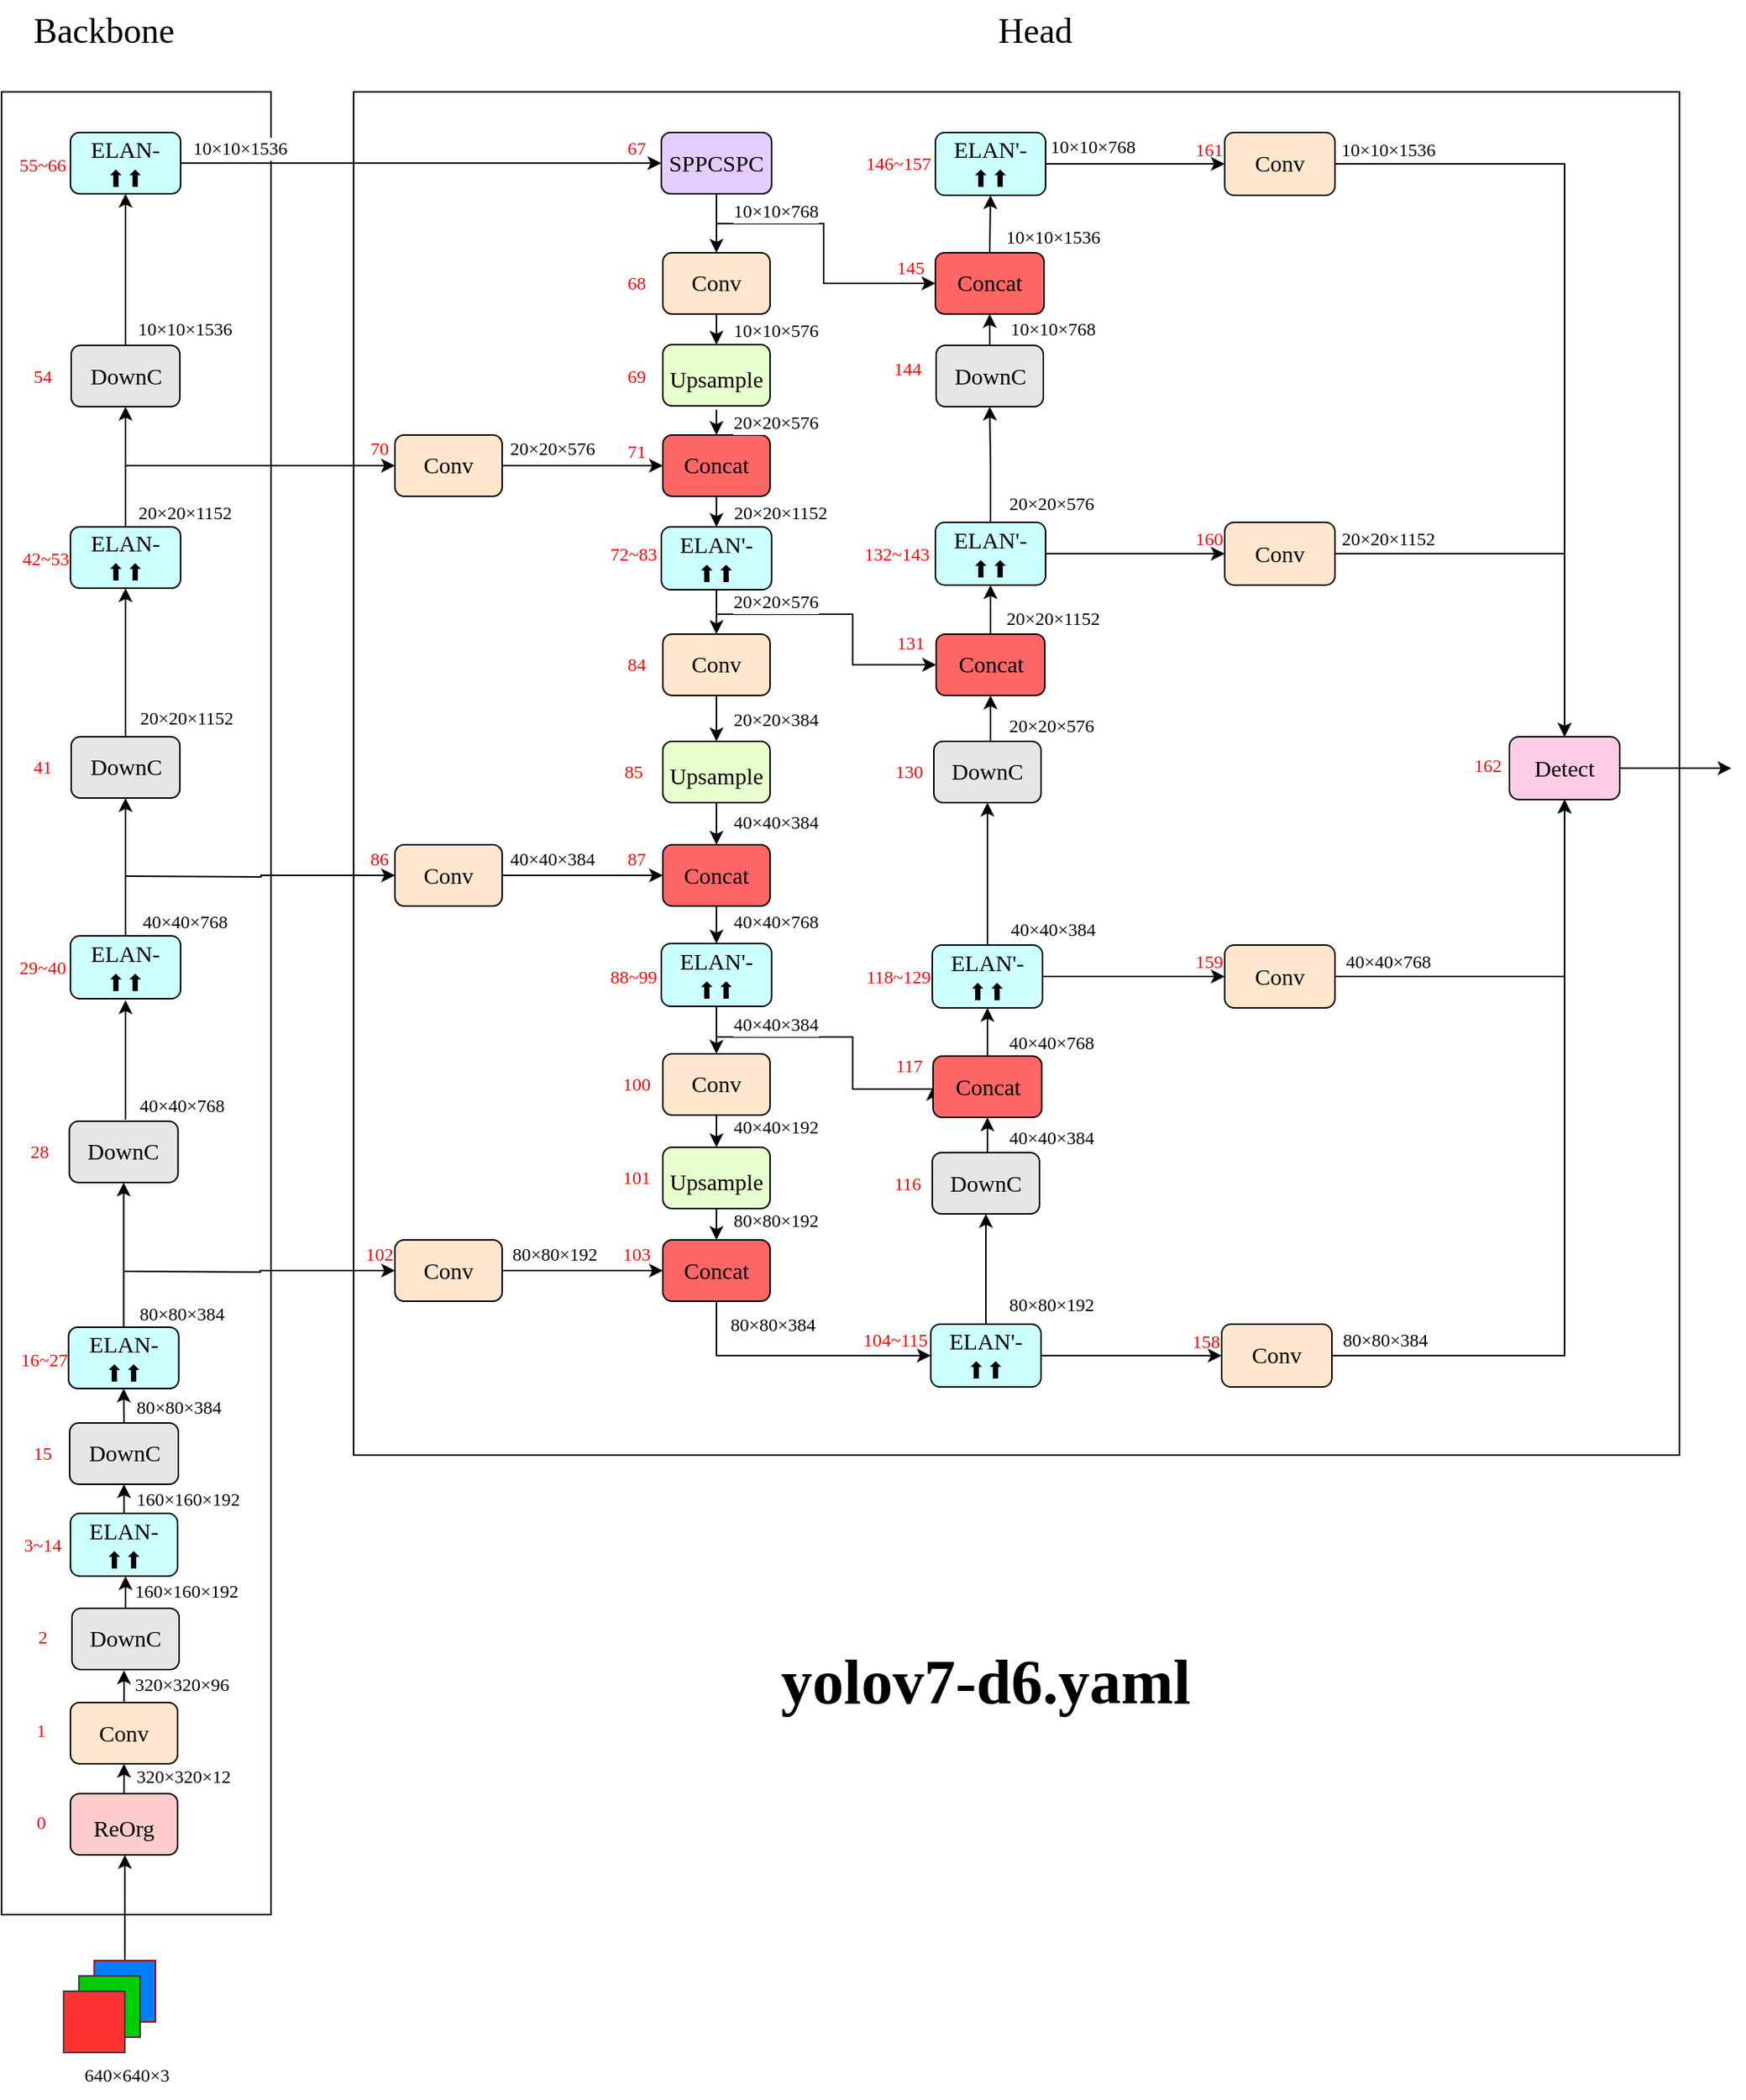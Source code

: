 <mxfile version="20.8.5" type="device"><diagram id="uGtYvxXYp2xT1zp02wwr" name="Page-1"><mxGraphModel dx="1434" dy="-1592" grid="1" gridSize="10" guides="1" tooltips="1" connect="1" arrows="1" fold="1" page="1" pageScale="1" pageWidth="827" pageHeight="1169" math="0" shadow="0"><root><mxCell id="0"/><mxCell id="1" parent="0"/><mxCell id="npuGjDMx7fdvqpqIKDEN-101" value="" style="rounded=0;whiteSpace=wrap;html=1;fontFamily=Times New Roman;" parent="1" vertex="1"><mxGeometry x="304" y="3200" width="866" height="890" as="geometry"/></mxCell><mxCell id="npuGjDMx7fdvqpqIKDEN-97" value="" style="rounded=0;whiteSpace=wrap;html=1;fontFamily=Times New Roman;" parent="1" vertex="1"><mxGeometry x="74" y="3200" width="176" height="1190" as="geometry"/></mxCell><mxCell id="npuGjDMx7fdvqpqIKDEN-63" style="edgeStyle=orthogonalEdgeStyle;rounded=0;orthogonalLoop=1;jettySize=auto;html=1;exitX=0.5;exitY=0;exitDx=0;exitDy=0;entryX=0.5;entryY=1;entryDx=0;entryDy=0;fontColor=#ff99cc;fontFamily=Times New Roman;" parent="1" source="naxPGA59GF3e5tzfsdL7-45" target="naxPGA59GF3e5tzfsdL7-48" edge="1"><mxGeometry relative="1" as="geometry"/></mxCell><mxCell id="naxPGA59GF3e5tzfsdL7-45" value="&lt;div style=&quot;font-size: 11.3pt;&quot;&gt;ELAN-⬆⬆&lt;br&gt;&lt;/div&gt;" style="rounded=1;whiteSpace=wrap;html=1;labelBackgroundColor=none;fontSize=23;fillColor=#CCFFFF;strokeColor=#000000;fontFamily=Times New Roman;" parent="1" vertex="1"><mxGeometry x="119" y="4128" width="70" height="41" as="geometry"/></mxCell><mxCell id="naxPGA59GF3e5tzfsdL7-46" value="&lt;font color=&quot;#ff0000&quot;&gt;3~14&lt;/font&gt;" style="text;html=1;strokeColor=none;fillColor=none;align=center;verticalAlign=middle;whiteSpace=wrap;rounded=0;fontFamily=Times New Roman;" parent="1" vertex="1"><mxGeometry x="90.57" y="4133.5" width="20" height="30" as="geometry"/></mxCell><mxCell id="hxtP67utTFN8Q9TArLGb-34" style="edgeStyle=orthogonalEdgeStyle;rounded=0;orthogonalLoop=1;jettySize=auto;html=1;exitX=0.5;exitY=0;exitDx=0;exitDy=0;entryX=0.5;entryY=1;entryDx=0;entryDy=0;" parent="1" source="naxPGA59GF3e5tzfsdL7-48" target="hxtP67utTFN8Q9TArLGb-26" edge="1"><mxGeometry relative="1" as="geometry"/></mxCell><mxCell id="naxPGA59GF3e5tzfsdL7-48" value="&lt;div style=&quot;&quot;&gt;&lt;font&gt;&lt;div style=&quot;font-size: 11.3pt;&quot;&gt;DownC&lt;br&gt;&lt;/div&gt;&lt;/font&gt;&lt;/div&gt;" style="rounded=1;whiteSpace=wrap;html=1;labelBackgroundColor=none;fontSize=23;fillColor=#E6E6E6;strokeColor=#000000;fontFamily=Times New Roman;" parent="1" vertex="1"><mxGeometry x="118.5" y="4069" width="71" height="40" as="geometry"/></mxCell><mxCell id="naxPGA59GF3e5tzfsdL7-49" value="&lt;font color=&quot;#ff0000&quot;&gt;15&lt;/font&gt;" style="text;html=1;strokeColor=none;fillColor=none;align=center;verticalAlign=middle;whiteSpace=wrap;rounded=0;fontFamily=Times New Roman;" parent="1" vertex="1"><mxGeometry x="90.57" y="4073.5" width="20" height="30" as="geometry"/></mxCell><mxCell id="hxtP67utTFN8Q9TArLGb-1" style="edgeStyle=orthogonalEdgeStyle;rounded=0;orthogonalLoop=1;jettySize=auto;html=1;exitX=0.5;exitY=0;exitDx=0;exitDy=0;entryX=0.5;entryY=1;entryDx=0;entryDy=0;" parent="1" source="TaD-Td2WVtvlXb24ZOJK-9" edge="1"><mxGeometry relative="1" as="geometry"><mxPoint x="154" y="4230.5" as="targetPoint"/></mxGeometry></mxCell><mxCell id="TaD-Td2WVtvlXb24ZOJK-9" value="&lt;div style=&quot;font-size: 11.3pt;&quot;&gt;&lt;span style=&quot;background-color: rgb(255, 230, 204);&quot;&gt;Conv&lt;/span&gt;&lt;/div&gt;" style="rounded=1;whiteSpace=wrap;html=1;labelBackgroundColor=none;fontSize=23;fillColor=#FFE6CC;strokeColor=#000000;fontFamily=Times New Roman;" parent="1" vertex="1"><mxGeometry x="119" y="4251.5" width="70" height="40" as="geometry"/></mxCell><mxCell id="TaD-Td2WVtvlXb24ZOJK-10" value="&lt;font color=&quot;#ff0000&quot;&gt;1&lt;/font&gt;" style="text;html=1;strokeColor=none;fillColor=none;align=center;verticalAlign=middle;whiteSpace=wrap;rounded=0;fontFamily=Times New Roman;" parent="1" vertex="1"><mxGeometry x="89.57" y="4255" width="20" height="30" as="geometry"/></mxCell><mxCell id="npuGjDMx7fdvqpqIKDEN-58" style="edgeStyle=orthogonalEdgeStyle;rounded=0;orthogonalLoop=1;jettySize=auto;html=1;exitX=0.5;exitY=0;exitDx=0;exitDy=0;entryX=0.5;entryY=1;entryDx=0;entryDy=0;fontColor=#ff99cc;fontFamily=Times New Roman;" parent="1" source="TaD-Td2WVtvlXb24ZOJK-12" target="TaD-Td2WVtvlXb24ZOJK-9" edge="1"><mxGeometry relative="1" as="geometry"/></mxCell><mxCell id="TaD-Td2WVtvlXb24ZOJK-12" value="&lt;div style=&quot;&quot;&gt;&lt;span style=&quot;font-size: 15.067px;&quot;&gt;ReOrg&lt;/span&gt;&lt;br&gt;&lt;/div&gt;" style="rounded=1;whiteSpace=wrap;html=1;labelBackgroundColor=none;fontSize=23;fillColor=#FFCCCC;strokeColor=#000000;fontFamily=Times New Roman;" parent="1" vertex="1"><mxGeometry x="119" y="4311" width="70" height="40" as="geometry"/></mxCell><mxCell id="TaD-Td2WVtvlXb24ZOJK-13" value="&lt;font color=&quot;#ff0000&quot;&gt;0&lt;/font&gt;" style="text;html=1;strokeColor=none;fillColor=none;align=center;verticalAlign=middle;whiteSpace=wrap;rounded=0;fontFamily=Times New Roman;" parent="1" vertex="1"><mxGeometry x="89.57" y="4315" width="20" height="30" as="geometry"/></mxCell><mxCell id="npuGjDMx7fdvqpqIKDEN-20" style="edgeStyle=orthogonalEdgeStyle;rounded=0;orthogonalLoop=1;jettySize=auto;html=1;fontFamily=Times New Roman;" parent="1" target="npuGjDMx7fdvqpqIKDEN-18" edge="1"><mxGeometry relative="1" as="geometry"><mxPoint x="155" y="3712" as="sourcePoint"/></mxGeometry></mxCell><mxCell id="npuGjDMx7fdvqpqIKDEN-64" style="edgeStyle=orthogonalEdgeStyle;rounded=0;orthogonalLoop=1;jettySize=auto;html=1;exitX=0.5;exitY=0;exitDx=0;exitDy=0;entryX=0.5;entryY=1;entryDx=0;entryDy=0;fontColor=#ff99cc;fontFamily=Times New Roman;" parent="1" source="TaD-Td2WVtvlXb24ZOJK-16" target="TaD-Td2WVtvlXb24ZOJK-18" edge="1"><mxGeometry relative="1" as="geometry"/></mxCell><mxCell id="TaD-Td2WVtvlXb24ZOJK-16" value="&lt;div style=&quot;font-size: 11.3pt;&quot;&gt;ELAN-⬆⬆&lt;/div&gt;" style="rounded=1;whiteSpace=wrap;html=1;labelBackgroundColor=none;fontSize=23;fillColor=#CCFFFF;strokeColor=#000000;fontFamily=Times New Roman;" parent="1" vertex="1"><mxGeometry x="119" y="3751" width="72" height="41" as="geometry"/></mxCell><mxCell id="TaD-Td2WVtvlXb24ZOJK-17" value="&lt;font color=&quot;#ff0000&quot;&gt;29~40&lt;/font&gt;" style="text;html=1;strokeColor=none;fillColor=none;align=center;verticalAlign=middle;whiteSpace=wrap;rounded=0;fontFamily=Times New Roman;" parent="1" vertex="1"><mxGeometry x="90.57" y="3757" width="20" height="30" as="geometry"/></mxCell><mxCell id="npuGjDMx7fdvqpqIKDEN-65" style="edgeStyle=orthogonalEdgeStyle;rounded=0;orthogonalLoop=1;jettySize=auto;html=1;exitX=0.5;exitY=0;exitDx=0;exitDy=0;entryX=0.5;entryY=1;entryDx=0;entryDy=0;fontColor=#ff99cc;fontFamily=Times New Roman;" parent="1" source="TaD-Td2WVtvlXb24ZOJK-18" target="TaD-Td2WVtvlXb24ZOJK-22" edge="1"><mxGeometry relative="1" as="geometry"/></mxCell><mxCell id="TaD-Td2WVtvlXb24ZOJK-18" value="&lt;div style=&quot;&quot;&gt;&lt;font&gt;&lt;div style=&quot;font-size: 11.3pt;&quot;&gt;&lt;span style=&quot;background-color: rgb(230, 230, 230);&quot;&gt;DownC&lt;/span&gt;&lt;br&gt;&lt;/div&gt;&lt;/font&gt;&lt;/div&gt;" style="rounded=1;whiteSpace=wrap;html=1;labelBackgroundColor=none;fontSize=23;fillColor=#E6E6E6;strokeColor=#000000;fontFamily=Times New Roman;" parent="1" vertex="1"><mxGeometry x="119.5" y="3621" width="71" height="40" as="geometry"/></mxCell><mxCell id="TaD-Td2WVtvlXb24ZOJK-19" value="&lt;font color=&quot;#ff0000&quot;&gt;41&lt;/font&gt;" style="text;html=1;strokeColor=none;fillColor=none;align=center;verticalAlign=middle;whiteSpace=wrap;rounded=0;fontFamily=Times New Roman;" parent="1" vertex="1"><mxGeometry x="90.57" y="3626" width="20" height="30" as="geometry"/></mxCell><mxCell id="npuGjDMx7fdvqpqIKDEN-4" style="edgeStyle=orthogonalEdgeStyle;rounded=0;orthogonalLoop=1;jettySize=auto;html=1;exitX=0.5;exitY=0;exitDx=0;exitDy=0;entryX=0.5;entryY=1;entryDx=0;entryDy=0;fontFamily=Times New Roman;" parent="1" source="TaD-Td2WVtvlXb24ZOJK-22" target="TaD-Td2WVtvlXb24ZOJK-27" edge="1"><mxGeometry relative="1" as="geometry"/></mxCell><mxCell id="npuGjDMx7fdvqpqIKDEN-71" style="edgeStyle=orthogonalEdgeStyle;rounded=0;orthogonalLoop=1;jettySize=auto;html=1;fontColor=#ff99cc;startArrow=none;exitX=0.5;exitY=0;exitDx=0;exitDy=0;entryX=0;entryY=0.5;entryDx=0;entryDy=0;fontFamily=Times New Roman;" parent="1" source="TaD-Td2WVtvlXb24ZOJK-22" target="npuGjDMx7fdvqpqIKDEN-6" edge="1"><mxGeometry relative="1" as="geometry"><mxPoint x="160" y="3444" as="sourcePoint"/></mxGeometry></mxCell><mxCell id="TaD-Td2WVtvlXb24ZOJK-22" value="&lt;div style=&quot;font-size: 11.3pt;&quot;&gt;ELAN-⬆⬆&lt;br&gt;&lt;/div&gt;" style="rounded=1;whiteSpace=wrap;html=1;labelBackgroundColor=none;fontSize=23;fillColor=#CCFFFF;strokeColor=#000000;fontFamily=Times New Roman;" parent="1" vertex="1"><mxGeometry x="119" y="3484" width="72" height="40" as="geometry"/></mxCell><mxCell id="TaD-Td2WVtvlXb24ZOJK-23" value="&lt;font color=&quot;#ff0000&quot;&gt;42~53&lt;/font&gt;" style="text;html=1;strokeColor=none;fillColor=none;align=center;verticalAlign=middle;whiteSpace=wrap;rounded=0;fontFamily=Times New Roman;" parent="1" vertex="1"><mxGeometry x="95" y="3490" width="15.57" height="30" as="geometry"/></mxCell><mxCell id="npuGjDMx7fdvqpqIKDEN-70" style="edgeStyle=orthogonalEdgeStyle;rounded=0;orthogonalLoop=1;jettySize=auto;html=1;exitX=1;exitY=0.5;exitDx=0;exitDy=0;entryX=0;entryY=0.5;entryDx=0;entryDy=0;fontColor=#ff99cc;fontFamily=Times New Roman;" parent="1" source="TaD-Td2WVtvlXb24ZOJK-25" target="TaD-Td2WVtvlXb24ZOJK-30" edge="1"><mxGeometry relative="1" as="geometry"/></mxCell><mxCell id="TaD-Td2WVtvlXb24ZOJK-25" value="&lt;div style=&quot;font-size: 11.3pt;&quot;&gt;ELAN-⬆⬆&lt;br&gt;&lt;/div&gt;" style="rounded=1;whiteSpace=wrap;html=1;labelBackgroundColor=none;fontSize=23;fillColor=#CCFFFF;strokeColor=#000000;fontFamily=Times New Roman;" parent="1" vertex="1"><mxGeometry x="119" y="3226.5" width="72" height="40" as="geometry"/></mxCell><mxCell id="TaD-Td2WVtvlXb24ZOJK-26" value="&lt;font color=&quot;#ff0000&quot;&gt;55~66&lt;/font&gt;" style="text;html=1;strokeColor=none;fillColor=none;align=center;verticalAlign=middle;whiteSpace=wrap;rounded=0;fontFamily=Times New Roman;" parent="1" vertex="1"><mxGeometry x="90.57" y="3233" width="20" height="30" as="geometry"/></mxCell><mxCell id="npuGjDMx7fdvqpqIKDEN-66" style="edgeStyle=orthogonalEdgeStyle;rounded=0;orthogonalLoop=1;jettySize=auto;html=1;exitX=0.5;exitY=0;exitDx=0;exitDy=0;fontColor=#ff99cc;fontFamily=Times New Roman;" parent="1" source="TaD-Td2WVtvlXb24ZOJK-27" target="TaD-Td2WVtvlXb24ZOJK-25" edge="1"><mxGeometry relative="1" as="geometry"/></mxCell><mxCell id="TaD-Td2WVtvlXb24ZOJK-27" value="&lt;div style=&quot;&quot;&gt;&lt;font&gt;&lt;div style=&quot;font-size: 11.3pt;&quot;&gt;&lt;span style=&quot;background-color: rgb(230, 230, 230);&quot;&gt;DownC&lt;/span&gt;&lt;br&gt;&lt;/div&gt;&lt;/font&gt;&lt;/div&gt;" style="rounded=1;whiteSpace=wrap;html=1;labelBackgroundColor=none;fontSize=23;fillColor=#E6E6E6;strokeColor=#000000;fontFamily=Times New Roman;" parent="1" vertex="1"><mxGeometry x="119.5" y="3365.5" width="71" height="40" as="geometry"/></mxCell><mxCell id="TaD-Td2WVtvlXb24ZOJK-28" value="&lt;font color=&quot;#ff0000&quot;&gt;54&lt;/font&gt;" style="text;html=1;strokeColor=none;fillColor=none;align=center;verticalAlign=middle;whiteSpace=wrap;rounded=0;fontFamily=Times New Roman;" parent="1" vertex="1"><mxGeometry x="90.57" y="3370.5" width="20" height="30" as="geometry"/></mxCell><mxCell id="npuGjDMx7fdvqpqIKDEN-45" style="edgeStyle=orthogonalEdgeStyle;rounded=0;orthogonalLoop=1;jettySize=auto;html=1;exitX=0.5;exitY=1;exitDx=0;exitDy=0;fontFamily=Times New Roman;entryX=0;entryY=0.5;entryDx=0;entryDy=0;" parent="1" source="TaD-Td2WVtvlXb24ZOJK-30" target="hxtP67utTFN8Q9TArLGb-96" edge="1"><mxGeometry relative="1" as="geometry"><mxPoint x="651" y="3330" as="targetPoint"/><Array as="points"><mxPoint x="541" y="3286"/><mxPoint x="611" y="3286"/><mxPoint x="611" y="3325"/></Array><mxPoint x="522" y="3266.5" as="sourcePoint"/></mxGeometry></mxCell><mxCell id="npuGjDMx7fdvqpqIKDEN-90" style="edgeStyle=orthogonalEdgeStyle;rounded=0;orthogonalLoop=1;jettySize=auto;html=1;exitX=0.5;exitY=1;exitDx=0;exitDy=0;entryX=0.5;entryY=0;entryDx=0;entryDy=0;fontColor=#ff99cc;fontFamily=Times New Roman;" parent="1" source="TaD-Td2WVtvlXb24ZOJK-30" target="npuGjDMx7fdvqpqIKDEN-1" edge="1"><mxGeometry relative="1" as="geometry"/></mxCell><mxCell id="TaD-Td2WVtvlXb24ZOJK-30" value="&lt;div style=&quot;font-size: 11.3pt;&quot;&gt;&lt;span style=&quot;background-color: rgb(229, 204, 255);&quot;&gt;SPPCSPC&lt;/span&gt;&lt;/div&gt;" style="rounded=1;whiteSpace=wrap;html=1;labelBackgroundColor=none;fontSize=23;fillColor=#E5CCFF;strokeColor=#000000;fontFamily=Times New Roman;" parent="1" vertex="1"><mxGeometry x="505" y="3226.5" width="72" height="40" as="geometry"/></mxCell><mxCell id="TaD-Td2WVtvlXb24ZOJK-32" value="&lt;font color=&quot;#ff0000&quot;&gt;67&lt;/font&gt;" style="text;html=1;strokeColor=none;fillColor=none;align=center;verticalAlign=middle;whiteSpace=wrap;rounded=0;fontFamily=Times New Roman;" parent="1" vertex="1"><mxGeometry x="479" y="3221.5" width="20" height="30" as="geometry"/></mxCell><mxCell id="TaD-Td2WVtvlXb24ZOJK-36" value="&lt;font color=&quot;#ff0000&quot;&gt;68&lt;/font&gt;" style="text;html=1;strokeColor=none;fillColor=none;align=center;verticalAlign=middle;whiteSpace=wrap;rounded=0;fontFamily=Times New Roman;" parent="1" vertex="1"><mxGeometry x="479" y="3310" width="20" height="30" as="geometry"/></mxCell><mxCell id="TaD-Td2WVtvlXb24ZOJK-39" value="&lt;font color=&quot;#ff0000&quot;&gt;69&lt;/font&gt;" style="text;html=1;strokeColor=none;fillColor=none;align=center;verticalAlign=middle;whiteSpace=wrap;rounded=0;fontFamily=Times New Roman;" parent="1" vertex="1"><mxGeometry x="479" y="3370.5" width="20" height="30" as="geometry"/></mxCell><mxCell id="npuGjDMx7fdvqpqIKDEN-73" style="edgeStyle=orthogonalEdgeStyle;rounded=0;orthogonalLoop=1;jettySize=auto;html=1;exitX=0.5;exitY=1;exitDx=0;exitDy=0;entryX=0.5;entryY=0;entryDx=0;entryDy=0;fontColor=#ff99cc;fontFamily=Times New Roman;" parent="1" source="npuGjDMx7fdvqpqIKDEN-1" target="npuGjDMx7fdvqpqIKDEN-3" edge="1"><mxGeometry relative="1" as="geometry"/></mxCell><mxCell id="npuGjDMx7fdvqpqIKDEN-1" value="&lt;div style=&quot;font-size: 11.3pt;&quot;&gt;&lt;span style=&quot;background-color: rgb(255, 230, 204);&quot;&gt;Conv&lt;/span&gt;&lt;/div&gt;" style="rounded=1;whiteSpace=wrap;html=1;labelBackgroundColor=none;fontSize=23;fillColor=#FFE6CC;strokeColor=#000000;fontFamily=Times New Roman;" parent="1" vertex="1"><mxGeometry x="506" y="3305" width="70" height="40" as="geometry"/></mxCell><mxCell id="npuGjDMx7fdvqpqIKDEN-74" style="edgeStyle=orthogonalEdgeStyle;rounded=0;orthogonalLoop=1;jettySize=auto;html=1;exitX=0.5;exitY=1;exitDx=0;exitDy=0;entryX=0.5;entryY=0;entryDx=0;entryDy=0;fontColor=#ff99cc;fontFamily=Times New Roman;" parent="1" target="npuGjDMx7fdvqpqIKDEN-9" edge="1"><mxGeometry relative="1" as="geometry"><mxPoint x="541" y="3407.5" as="sourcePoint"/></mxGeometry></mxCell><mxCell id="npuGjDMx7fdvqpqIKDEN-3" value="&lt;div style=&quot;font-size: 11.3pt;&quot;&gt;&lt;div style=&quot;border-color: var(--border-color); font-size: 23px;&quot;&gt;&lt;font style=&quot;border-color: var(--border-color);&quot;&gt;&lt;span style=&quot;border-color: var(--border-color); font-size: 15.067px;&quot;&gt;Upsamp&lt;span style=&quot;background-color: rgb(230, 255, 204);&quot;&gt;l&lt;/span&gt;e&lt;/span&gt;&lt;/font&gt;&lt;/div&gt;&lt;/div&gt;" style="rounded=1;whiteSpace=wrap;html=1;labelBackgroundColor=none;fontSize=23;fillColor=#E6FFCC;strokeColor=#000000;fontFamily=Times New Roman;" parent="1" vertex="1"><mxGeometry x="506" y="3365" width="70" height="40" as="geometry"/></mxCell><mxCell id="npuGjDMx7fdvqpqIKDEN-88" style="edgeStyle=orthogonalEdgeStyle;rounded=0;orthogonalLoop=1;jettySize=auto;html=1;exitX=1;exitY=0.5;exitDx=0;exitDy=0;fontColor=#ff99cc;fontFamily=Times New Roman;" parent="1" source="npuGjDMx7fdvqpqIKDEN-6" target="npuGjDMx7fdvqpqIKDEN-9" edge="1"><mxGeometry relative="1" as="geometry"><mxPoint x="435" y="3444" as="sourcePoint"/></mxGeometry></mxCell><mxCell id="npuGjDMx7fdvqpqIKDEN-6" value="&lt;div style=&quot;font-size: 11.3pt;&quot;&gt;&lt;span style=&quot;background-color: rgb(255, 230, 204);&quot;&gt;Conv&lt;/span&gt;&lt;/div&gt;" style="rounded=1;whiteSpace=wrap;html=1;labelBackgroundColor=none;fontSize=23;fillColor=#FFE6CC;strokeColor=#000000;fontFamily=Times New Roman;" parent="1" vertex="1"><mxGeometry x="331" y="3424" width="70" height="40" as="geometry"/></mxCell><mxCell id="npuGjDMx7fdvqpqIKDEN-7" value="&lt;font color=&quot;#ff0000&quot;&gt;70&lt;/font&gt;" style="text;html=1;strokeColor=none;fillColor=none;align=center;verticalAlign=middle;whiteSpace=wrap;rounded=0;fontFamily=Times New Roman;" parent="1" vertex="1"><mxGeometry x="311" y="3418" width="20" height="30" as="geometry"/></mxCell><mxCell id="npuGjDMx7fdvqpqIKDEN-75" style="edgeStyle=orthogonalEdgeStyle;rounded=0;orthogonalLoop=1;jettySize=auto;html=1;exitX=0.5;exitY=1;exitDx=0;exitDy=0;entryX=0.5;entryY=0;entryDx=0;entryDy=0;fontColor=#ff99cc;fontFamily=Times New Roman;" parent="1" source="npuGjDMx7fdvqpqIKDEN-9" target="npuGjDMx7fdvqpqIKDEN-11" edge="1"><mxGeometry relative="1" as="geometry"/></mxCell><mxCell id="npuGjDMx7fdvqpqIKDEN-9" value="&lt;div style=&quot;font-size: 11.3pt;&quot;&gt;&lt;div style=&quot;border-color: var(--border-color); font-size: 23px;&quot;&gt;&lt;div style=&quot;border-color: var(--border-color); font-size: 11.3pt;&quot;&gt;&lt;span style=&quot;border-color: var(--border-color); background-color: rgb(255, 102, 102);&quot;&gt;Concat&lt;/span&gt;&lt;/div&gt;&lt;/div&gt;&lt;/div&gt;" style="rounded=1;whiteSpace=wrap;html=1;labelBackgroundColor=none;fontSize=23;fillColor=#ff6666;strokeColor=#000000;fontFamily=Times New Roman;" parent="1" vertex="1"><mxGeometry x="506" y="3424" width="70" height="40" as="geometry"/></mxCell><mxCell id="npuGjDMx7fdvqpqIKDEN-10" value="&lt;font color=&quot;#ff0000&quot;&gt;71&lt;/font&gt;" style="text;html=1;strokeColor=none;fillColor=none;align=center;verticalAlign=middle;whiteSpace=wrap;rounded=0;flipV=1;fontFamily=Times New Roman;" parent="1" vertex="1"><mxGeometry x="479" y="3420" width="20" height="30" as="geometry"/></mxCell><mxCell id="npuGjDMx7fdvqpqIKDEN-55" style="edgeStyle=orthogonalEdgeStyle;rounded=0;orthogonalLoop=1;jettySize=auto;html=1;fontColor=#ff99cc;fontFamily=Times New Roman;entryX=0;entryY=0.5;entryDx=0;entryDy=0;" parent="1" target="hxtP67utTFN8Q9TArLGb-87" edge="1"><mxGeometry relative="1" as="geometry"><mxPoint x="541" y="3531" as="sourcePoint"/><mxPoint x="680" y="3601" as="targetPoint"/><Array as="points"><mxPoint x="541" y="3541"/><mxPoint x="630" y="3541"/><mxPoint x="630" y="3574"/></Array></mxGeometry></mxCell><mxCell id="npuGjDMx7fdvqpqIKDEN-76" style="edgeStyle=orthogonalEdgeStyle;rounded=0;orthogonalLoop=1;jettySize=auto;html=1;exitX=0.5;exitY=1;exitDx=0;exitDy=0;entryX=0.5;entryY=0;entryDx=0;entryDy=0;fontColor=#ff99cc;fontFamily=Times New Roman;" parent="1" source="npuGjDMx7fdvqpqIKDEN-11" target="npuGjDMx7fdvqpqIKDEN-12" edge="1"><mxGeometry relative="1" as="geometry"/></mxCell><mxCell id="npuGjDMx7fdvqpqIKDEN-11" value="&lt;div style=&quot;font-size: 11.3pt;&quot;&gt;ELAN'-⬆⬆&lt;br&gt;&lt;/div&gt;" style="rounded=1;whiteSpace=wrap;html=1;labelBackgroundColor=none;fontSize=23;fillColor=#CCFFFF;strokeColor=#000000;fontFamily=Times New Roman;" parent="1" vertex="1"><mxGeometry x="505" y="3484" width="72" height="41" as="geometry"/></mxCell><mxCell id="npuGjDMx7fdvqpqIKDEN-77" style="edgeStyle=orthogonalEdgeStyle;rounded=0;orthogonalLoop=1;jettySize=auto;html=1;exitX=0.5;exitY=1;exitDx=0;exitDy=0;entryX=0.5;entryY=0;entryDx=0;entryDy=0;fontColor=#ff99cc;fontFamily=Times New Roman;" parent="1" source="npuGjDMx7fdvqpqIKDEN-12" target="npuGjDMx7fdvqpqIKDEN-16" edge="1"><mxGeometry relative="1" as="geometry"/></mxCell><mxCell id="npuGjDMx7fdvqpqIKDEN-12" value="&lt;div style=&quot;font-size: 11.3pt;&quot;&gt;&lt;span style=&quot;background-color: rgb(255, 230, 204);&quot;&gt;Conv&lt;/span&gt;&lt;/div&gt;" style="rounded=1;whiteSpace=wrap;html=1;labelBackgroundColor=none;fontSize=23;fillColor=#FFE6CC;strokeColor=#000000;fontFamily=Times New Roman;" parent="1" vertex="1"><mxGeometry x="506" y="3554" width="70" height="40" as="geometry"/></mxCell><mxCell id="npuGjDMx7fdvqpqIKDEN-13" value="&lt;font color=&quot;#ff0000&quot;&gt;72~83&lt;/font&gt;" style="text;html=1;strokeColor=none;fillColor=none;align=center;verticalAlign=middle;whiteSpace=wrap;rounded=0;flipV=1;fontFamily=Times New Roman;" parent="1" vertex="1"><mxGeometry x="477" y="3486.5" width="20" height="30" as="geometry"/></mxCell><mxCell id="npuGjDMx7fdvqpqIKDEN-14" value="&lt;font color=&quot;#ff0000&quot;&gt;84&lt;/font&gt;" style="text;html=1;strokeColor=none;fillColor=none;align=center;verticalAlign=middle;whiteSpace=wrap;rounded=0;flipV=1;fontFamily=Times New Roman;" parent="1" vertex="1"><mxGeometry x="479" y="3559" width="20" height="30" as="geometry"/></mxCell><mxCell id="npuGjDMx7fdvqpqIKDEN-78" style="edgeStyle=orthogonalEdgeStyle;rounded=0;orthogonalLoop=1;jettySize=auto;html=1;exitX=0.5;exitY=1;exitDx=0;exitDy=0;entryX=0.5;entryY=0;entryDx=0;entryDy=0;fontColor=#ff99cc;fontFamily=Times New Roman;" parent="1" source="npuGjDMx7fdvqpqIKDEN-16" target="npuGjDMx7fdvqpqIKDEN-21" edge="1"><mxGeometry relative="1" as="geometry"/></mxCell><mxCell id="npuGjDMx7fdvqpqIKDEN-16" value="&lt;div style=&quot;font-size: 11.3pt;&quot;&gt;&lt;div style=&quot;border-color: var(--border-color); font-size: 23px;&quot;&gt;&lt;font style=&quot;border-color: var(--border-color);&quot;&gt;&lt;span style=&quot;border-color: var(--border-color); font-size: 15.067px;&quot;&gt;Upsamp&lt;span style=&quot;background-color: rgb(230, 255, 204);&quot;&gt;l&lt;/span&gt;e&lt;/span&gt;&lt;/font&gt;&lt;/div&gt;&lt;/div&gt;" style="rounded=1;whiteSpace=wrap;html=1;labelBackgroundColor=none;fontSize=23;fillColor=#E6FFCC;strokeColor=#000000;fontFamily=Times New Roman;" parent="1" vertex="1"><mxGeometry x="506" y="3624" width="70" height="40" as="geometry"/></mxCell><mxCell id="npuGjDMx7fdvqpqIKDEN-37" style="edgeStyle=orthogonalEdgeStyle;rounded=0;orthogonalLoop=1;jettySize=auto;html=1;fontFamily=Times New Roman;" parent="1" source="npuGjDMx7fdvqpqIKDEN-18" target="npuGjDMx7fdvqpqIKDEN-21" edge="1"><mxGeometry relative="1" as="geometry"><mxPoint x="435" y="3710.5" as="sourcePoint"/></mxGeometry></mxCell><mxCell id="npuGjDMx7fdvqpqIKDEN-18" value="&lt;div style=&quot;font-size: 11.3pt;&quot;&gt;&lt;span style=&quot;background-color: rgb(255, 230, 204);&quot;&gt;Conv&lt;/span&gt;&lt;/div&gt;" style="rounded=1;whiteSpace=wrap;html=1;labelBackgroundColor=none;fontSize=23;fillColor=#FFE6CC;strokeColor=#000000;fontFamily=Times New Roman;" parent="1" vertex="1"><mxGeometry x="331" y="3691.5" width="70" height="40" as="geometry"/></mxCell><mxCell id="npuGjDMx7fdvqpqIKDEN-19" value="&lt;font color=&quot;#ff0000&quot;&gt;86&lt;/font&gt;" style="text;html=1;strokeColor=none;fillColor=none;align=center;verticalAlign=middle;whiteSpace=wrap;rounded=0;fontFamily=Times New Roman;" parent="1" vertex="1"><mxGeometry x="311" y="3685.5" width="20" height="30" as="geometry"/></mxCell><mxCell id="npuGjDMx7fdvqpqIKDEN-21" value="&lt;div style=&quot;font-size: 11.3pt;&quot;&gt;&lt;div style=&quot;border-color: var(--border-color); font-size: 23px;&quot;&gt;&lt;div style=&quot;border-color: var(--border-color); font-size: 11.3pt;&quot;&gt;&lt;span style=&quot;border-color: var(--border-color); background-color: rgb(255, 102, 102);&quot;&gt;Concat&lt;/span&gt;&lt;/div&gt;&lt;/div&gt;&lt;/div&gt;" style="rounded=1;whiteSpace=wrap;html=1;labelBackgroundColor=none;fontSize=23;fillColor=#ff6666;strokeColor=#000000;fontFamily=Times New Roman;" parent="1" vertex="1"><mxGeometry x="506" y="3691.5" width="70" height="40" as="geometry"/></mxCell><mxCell id="npuGjDMx7fdvqpqIKDEN-22" value="&lt;font color=&quot;#ff0000&quot;&gt;87&lt;/font&gt;" style="text;html=1;strokeColor=none;fillColor=none;align=center;verticalAlign=middle;whiteSpace=wrap;rounded=0;flipV=1;fontFamily=Times New Roman;" parent="1" vertex="1"><mxGeometry x="479" y="3685.5" width="20" height="30" as="geometry"/></mxCell><mxCell id="npuGjDMx7fdvqpqIKDEN-40" style="edgeStyle=orthogonalEdgeStyle;rounded=0;orthogonalLoop=1;jettySize=auto;html=1;exitX=0.5;exitY=0;exitDx=0;exitDy=0;entryX=0.5;entryY=1;entryDx=0;entryDy=0;fontFamily=Times New Roman;" parent="1" edge="1"><mxGeometry relative="1" as="geometry"><mxPoint x="719" y="3593" as="targetPoint"/><mxPoint x="720" y="3584" as="sourcePoint"/></mxGeometry></mxCell><mxCell id="npuGjDMx7fdvqpqIKDEN-68" style="edgeStyle=orthogonalEdgeStyle;rounded=0;orthogonalLoop=1;jettySize=auto;html=1;exitX=1;exitY=0.5;exitDx=0;exitDy=0;fontColor=#ff99cc;fontFamily=Times New Roman;" parent="1" source="npuGjDMx7fdvqpqIKDEN-31" target="npuGjDMx7fdvqpqIKDEN-51" edge="1"><mxGeometry relative="1" as="geometry"/></mxCell><mxCell id="hxtP67utTFN8Q9TArLGb-98" style="edgeStyle=orthogonalEdgeStyle;rounded=0;orthogonalLoop=1;jettySize=auto;html=1;exitX=0.5;exitY=0;exitDx=0;exitDy=0;entryX=0.5;entryY=1;entryDx=0;entryDy=0;fontColor=default;" parent="1" source="npuGjDMx7fdvqpqIKDEN-31" target="hxtP67utTFN8Q9TArLGb-97" edge="1"><mxGeometry relative="1" as="geometry"/></mxCell><mxCell id="npuGjDMx7fdvqpqIKDEN-31" value="&lt;div style=&quot;font-size: 11.3pt;&quot;&gt;ELAN'-⬆⬆&lt;br&gt;&lt;/div&gt;" style="rounded=1;whiteSpace=wrap;html=1;labelBackgroundColor=none;fontSize=23;fillColor=#CCFFFF;strokeColor=#000000;fontFamily=Times New Roman;" parent="1" vertex="1"><mxGeometry x="684" y="3481" width="72" height="41" as="geometry"/></mxCell><mxCell id="npuGjDMx7fdvqpqIKDEN-32" value="&lt;font color=&quot;#ff0000&quot;&gt;132~143&lt;/font&gt;" style="text;html=1;strokeColor=none;fillColor=none;align=center;verticalAlign=middle;whiteSpace=wrap;rounded=0;fontFamily=Times New Roman;" parent="1" vertex="1"><mxGeometry x="649" y="3486.5" width="20" height="30" as="geometry"/></mxCell><mxCell id="npuGjDMx7fdvqpqIKDEN-34" value="&lt;font color=&quot;#ff0000&quot;&gt;144&lt;/font&gt;" style="text;html=1;strokeColor=none;fillColor=none;align=center;verticalAlign=middle;whiteSpace=wrap;rounded=0;fontFamily=Times New Roman;" parent="1" vertex="1"><mxGeometry x="656" y="3365.5" width="20" height="30" as="geometry"/></mxCell><mxCell id="npuGjDMx7fdvqpqIKDEN-69" style="edgeStyle=orthogonalEdgeStyle;rounded=0;orthogonalLoop=1;jettySize=auto;html=1;exitX=1;exitY=0.5;exitDx=0;exitDy=0;fontColor=#ff99cc;fontFamily=Times New Roman;" parent="1" source="npuGjDMx7fdvqpqIKDEN-35" target="npuGjDMx7fdvqpqIKDEN-53" edge="1"><mxGeometry relative="1" as="geometry"/></mxCell><mxCell id="npuGjDMx7fdvqpqIKDEN-35" value="&lt;div style=&quot;font-size: 11.3pt;&quot;&gt;ELAN'-⬆⬆&lt;br&gt;&lt;/div&gt;" style="rounded=1;whiteSpace=wrap;html=1;labelBackgroundColor=none;fontSize=23;fillColor=#CCFFFF;strokeColor=#000000;fontFamily=Times New Roman;" parent="1" vertex="1"><mxGeometry x="684" y="3226.5" width="72" height="41" as="geometry"/></mxCell><mxCell id="npuGjDMx7fdvqpqIKDEN-36" value="&lt;font color=&quot;#ff0000&quot;&gt;146~157&lt;/font&gt;" style="text;html=1;strokeColor=none;fillColor=none;align=center;verticalAlign=middle;whiteSpace=wrap;rounded=0;fontFamily=Times New Roman;" parent="1" vertex="1"><mxGeometry x="650" y="3231.5" width="20" height="30" as="geometry"/></mxCell><mxCell id="npuGjDMx7fdvqpqIKDEN-95" style="edgeStyle=orthogonalEdgeStyle;rounded=0;orthogonalLoop=1;jettySize=auto;html=1;exitX=1;exitY=0.5;exitDx=0;exitDy=0;entryX=0.5;entryY=1;entryDx=0;entryDy=0;fontColor=#ff99cc;fontFamily=Times New Roman;" parent="1" source="hxtP67utTFN8Q9TArLGb-67" target="npuGjDMx7fdvqpqIKDEN-93" edge="1"><mxGeometry relative="1" as="geometry"><mxPoint x="945" y="3711" as="sourcePoint"/></mxGeometry></mxCell><mxCell id="npuGjDMx7fdvqpqIKDEN-94" style="edgeStyle=orthogonalEdgeStyle;rounded=0;orthogonalLoop=1;jettySize=auto;html=1;exitX=1;exitY=0.5;exitDx=0;exitDy=0;fontColor=#ff99cc;fontFamily=Times New Roman;" parent="1" source="npuGjDMx7fdvqpqIKDEN-51" target="npuGjDMx7fdvqpqIKDEN-93" edge="1"><mxGeometry relative="1" as="geometry"/></mxCell><mxCell id="npuGjDMx7fdvqpqIKDEN-51" value="&lt;div style=&quot;font-size: 11.3pt;&quot;&gt;&lt;span style=&quot;background-color: rgb(255, 230, 204);&quot;&gt;Conv&lt;/span&gt;&lt;/div&gt;" style="rounded=1;whiteSpace=wrap;html=1;labelBackgroundColor=none;fontSize=23;fillColor=#ffe6cc;strokeColor=#000000;fontFamily=Times New Roman;" parent="1" vertex="1"><mxGeometry x="873" y="3481" width="72" height="41" as="geometry"/></mxCell><mxCell id="npuGjDMx7fdvqpqIKDEN-52" value="&lt;font color=&quot;#ff0000&quot;&gt;160&lt;/font&gt;" style="text;html=1;strokeColor=none;fillColor=none;align=center;verticalAlign=middle;whiteSpace=wrap;rounded=0;fontFamily=Times New Roman;" parent="1" vertex="1"><mxGeometry x="853" y="3477" width="20" height="30" as="geometry"/></mxCell><mxCell id="npuGjDMx7fdvqpqIKDEN-91" style="edgeStyle=orthogonalEdgeStyle;rounded=0;orthogonalLoop=1;jettySize=auto;html=1;exitX=1;exitY=0.5;exitDx=0;exitDy=0;fontColor=#ff99cc;entryX=0.5;entryY=0;entryDx=0;entryDy=0;fontFamily=Times New Roman;" parent="1" source="npuGjDMx7fdvqpqIKDEN-53" target="npuGjDMx7fdvqpqIKDEN-93" edge="1"><mxGeometry relative="1" as="geometry"><mxPoint x="1094" y="3486" as="targetPoint"/></mxGeometry></mxCell><mxCell id="npuGjDMx7fdvqpqIKDEN-53" value="&lt;div style=&quot;font-size: 11.3pt;&quot;&gt;&lt;span style=&quot;background-color: rgb(255, 230, 204);&quot;&gt;Conv&lt;/span&gt;&lt;/div&gt;" style="rounded=1;whiteSpace=wrap;html=1;labelBackgroundColor=none;fontSize=23;fillColor=#ffe6cc;strokeColor=#000000;fontFamily=Times New Roman;" parent="1" vertex="1"><mxGeometry x="873" y="3226.5" width="72" height="41" as="geometry"/></mxCell><mxCell id="npuGjDMx7fdvqpqIKDEN-54" value="&lt;font color=&quot;#ff0000&quot;&gt;161&lt;/font&gt;" style="text;html=1;strokeColor=none;fillColor=none;align=center;verticalAlign=middle;whiteSpace=wrap;rounded=0;fontFamily=Times New Roman;" parent="1" vertex="1"><mxGeometry x="853" y="3222.5" width="20" height="30" as="geometry"/></mxCell><mxCell id="npuGjDMx7fdvqpqIKDEN-96" style="edgeStyle=orthogonalEdgeStyle;rounded=0;orthogonalLoop=1;jettySize=auto;html=1;exitX=1;exitY=0.5;exitDx=0;exitDy=0;fontColor=#ff99cc;fontFamily=Times New Roman;" parent="1" source="npuGjDMx7fdvqpqIKDEN-93" edge="1"><mxGeometry relative="1" as="geometry"><mxPoint x="1204" y="3641.571" as="targetPoint"/></mxGeometry></mxCell><mxCell id="npuGjDMx7fdvqpqIKDEN-93" value="&lt;div style=&quot;font-size: 11.3pt;&quot;&gt;&lt;span style=&quot;background-color: rgb(255, 204, 230);&quot;&gt;Detect&lt;/span&gt;&lt;/div&gt;" style="rounded=1;whiteSpace=wrap;html=1;labelBackgroundColor=none;fontSize=23;fillColor=#FFCCE6;strokeColor=#000000;fontFamily=Times New Roman;" parent="1" vertex="1"><mxGeometry x="1059" y="3621" width="72" height="41" as="geometry"/></mxCell><mxCell id="npuGjDMx7fdvqpqIKDEN-98" value="&lt;span style=&quot;color: rgb(0, 0, 0); font-size: 23px; font-style: normal; font-variant-ligatures: normal; font-variant-caps: normal; font-weight: 400; letter-spacing: normal; orphans: 2; text-align: center; text-indent: 0px; text-transform: none; widows: 2; word-spacing: 0px; -webkit-text-stroke-width: 0px; text-decoration-thickness: initial; text-decoration-style: initial; text-decoration-color: initial; float: none; display: inline !important;&quot;&gt;Backbone&lt;/span&gt;" style="text;whiteSpace=wrap;html=1;fontSize=23;fontFamily=Times New Roman;fontColor=#000000;" parent="1" vertex="1"><mxGeometry x="93" y="3140" width="130" height="40" as="geometry"/></mxCell><mxCell id="npuGjDMx7fdvqpqIKDEN-102" value="&lt;span style=&quot;color: rgb(0, 0, 0); font-size: 23px; font-style: normal; font-variant-ligatures: normal; font-variant-caps: normal; font-weight: 400; letter-spacing: normal; orphans: 2; text-align: center; text-indent: 0px; text-transform: none; widows: 2; word-spacing: 0px; -webkit-text-stroke-width: 0px; text-decoration-thickness: initial; text-decoration-style: initial; text-decoration-color: initial; float: none; display: inline !important;&quot;&gt;Head&lt;/span&gt;" style="text;whiteSpace=wrap;html=1;fontSize=23;fontFamily=Times New Roman;fontColor=#000000;" parent="1" vertex="1"><mxGeometry x="723" y="3140" width="130" height="40" as="geometry"/></mxCell><mxCell id="npuGjDMx7fdvqpqIKDEN-103" style="edgeStyle=orthogonalEdgeStyle;rounded=0;orthogonalLoop=1;jettySize=auto;html=1;entryX=0.5;entryY=1;entryDx=0;entryDy=0;fontSize=23;fontColor=#000000;movable=1;resizable=1;rotatable=1;deletable=1;editable=1;connectable=1;fontFamily=Times New Roman;" parent="1" source="npuGjDMx7fdvqpqIKDEN-104" edge="1"><mxGeometry relative="1" as="geometry"><mxPoint x="154.57" y="4351" as="targetPoint"/></mxGeometry></mxCell><mxCell id="npuGjDMx7fdvqpqIKDEN-104" value="" style="whiteSpace=wrap;html=1;aspect=fixed;fillColor=#007FFF;strokeColor=#B20000;fontColor=#ffffff;movable=1;resizable=1;rotatable=1;deletable=1;editable=1;connectable=1;container=0;fontFamily=Times New Roman;" parent="1" vertex="1"><mxGeometry x="134.57" y="4420" width="40" height="40" as="geometry"/></mxCell><mxCell id="npuGjDMx7fdvqpqIKDEN-106" value="" style="whiteSpace=wrap;html=1;aspect=fixed;fillColor=#00CC00;strokeColor=#36393d;movable=1;resizable=1;rotatable=1;deletable=1;editable=1;connectable=1;container=0;fontFamily=Times New Roman;" parent="1" vertex="1"><mxGeometry x="124.57" y="4430" width="40" height="40" as="geometry"/></mxCell><mxCell id="npuGjDMx7fdvqpqIKDEN-107" value="" style="whiteSpace=wrap;html=1;aspect=fixed;fillColor=#FF3333;strokeColor=#36393d;movable=1;resizable=1;rotatable=1;deletable=1;editable=1;connectable=1;container=0;fontFamily=Times New Roman;" parent="1" vertex="1"><mxGeometry x="114.57" y="4440" width="40" height="40" as="geometry"/></mxCell><mxCell id="npuGjDMx7fdvqpqIKDEN-110" value="640×640×3" style="text;html=1;strokeColor=none;fillColor=none;align=center;verticalAlign=middle;whiteSpace=wrap;rounded=0;labelBackgroundColor=#FFFFFF;fontColor=#000000;fontFamily=Times New Roman;" parent="1" vertex="1"><mxGeometry x="125.57" y="4480" width="60" height="30" as="geometry"/></mxCell><mxCell id="npuGjDMx7fdvqpqIKDEN-112" value="320×320×12" style="text;html=1;strokeColor=none;fillColor=none;align=center;verticalAlign=middle;whiteSpace=wrap;rounded=0;labelBackgroundColor=#FFFFFF;fontColor=#000000;fontFamily=Times New Roman;" parent="1" vertex="1"><mxGeometry x="163" y="4285" width="60" height="30" as="geometry"/></mxCell><mxCell id="npuGjDMx7fdvqpqIKDEN-116" value="160×160×192" style="text;html=1;strokeColor=none;fillColor=none;align=center;verticalAlign=middle;whiteSpace=wrap;rounded=0;labelBackgroundColor=#FFFFFF;fontColor=#000000;fontFamily=Times New Roman;" parent="1" vertex="1"><mxGeometry x="165.57" y="4104" width="60" height="30" as="geometry"/></mxCell><mxCell id="npuGjDMx7fdvqpqIKDEN-118" value="40×40×768" style="text;html=1;strokeColor=none;fillColor=none;align=center;verticalAlign=middle;whiteSpace=wrap;rounded=0;labelBackgroundColor=#FFFFFF;fontColor=#000000;fontFamily=Times New Roman;" parent="1" vertex="1"><mxGeometry x="164" y="3727" width="60" height="30" as="geometry"/></mxCell><mxCell id="npuGjDMx7fdvqpqIKDEN-119" value="20×20×1152" style="text;html=1;strokeColor=none;fillColor=none;align=center;verticalAlign=middle;whiteSpace=wrap;rounded=0;labelBackgroundColor=#FFFFFF;fontColor=#000000;fontFamily=Times New Roman;" parent="1" vertex="1"><mxGeometry x="164.57" y="3594" width="60" height="30" as="geometry"/></mxCell><mxCell id="npuGjDMx7fdvqpqIKDEN-120" value="20×20×1152" style="text;html=1;strokeColor=none;fillColor=none;align=center;verticalAlign=middle;whiteSpace=wrap;rounded=0;labelBackgroundColor=#FFFFFF;fontColor=#000000;fontFamily=Times New Roman;" parent="1" vertex="1"><mxGeometry x="164" y="3460" width="60" height="30" as="geometry"/></mxCell><mxCell id="npuGjDMx7fdvqpqIKDEN-121" value="10×10×1536" style="text;html=1;strokeColor=none;fillColor=none;align=center;verticalAlign=middle;whiteSpace=wrap;rounded=0;labelBackgroundColor=#FFFFFF;fontColor=#000000;fontFamily=Times New Roman;" parent="1" vertex="1"><mxGeometry x="164" y="3340" width="60" height="30" as="geometry"/></mxCell><mxCell id="npuGjDMx7fdvqpqIKDEN-122" value="10×10×1536" style="text;html=1;strokeColor=none;fillColor=none;align=center;verticalAlign=middle;whiteSpace=wrap;rounded=0;labelBackgroundColor=#FFFFFF;fontColor=#000000;fontFamily=Times New Roman;" parent="1" vertex="1"><mxGeometry x="200" y="3221.5" width="60" height="30" as="geometry"/></mxCell><mxCell id="npuGjDMx7fdvqpqIKDEN-123" value="10×10×768" style="text;html=1;strokeColor=none;fillColor=none;align=center;verticalAlign=middle;whiteSpace=wrap;rounded=0;labelBackgroundColor=#FFFFFF;fontColor=#000000;fontFamily=Times New Roman;" parent="1" vertex="1"><mxGeometry x="550" y="3263" width="60" height="30" as="geometry"/></mxCell><mxCell id="npuGjDMx7fdvqpqIKDEN-124" value="10×10×576" style="text;html=1;strokeColor=none;fillColor=none;align=center;verticalAlign=middle;whiteSpace=wrap;rounded=0;labelBackgroundColor=#FFFFFF;fontColor=#000000;fontFamily=Times New Roman;" parent="1" vertex="1"><mxGeometry x="550" y="3340.5" width="60" height="30" as="geometry"/></mxCell><mxCell id="npuGjDMx7fdvqpqIKDEN-125" value="20×20×576" style="text;html=1;strokeColor=none;fillColor=none;align=center;verticalAlign=middle;whiteSpace=wrap;rounded=0;labelBackgroundColor=#FFFFFF;fontColor=#000000;fontFamily=Times New Roman;" parent="1" vertex="1"><mxGeometry x="550" y="3400.5" width="60" height="30" as="geometry"/></mxCell><mxCell id="npuGjDMx7fdvqpqIKDEN-126" value="20×20×576" style="text;html=1;strokeColor=none;fillColor=none;align=center;verticalAlign=middle;whiteSpace=wrap;rounded=0;labelBackgroundColor=#FFFFFF;fontColor=#000000;fontFamily=Times New Roman;" parent="1" vertex="1"><mxGeometry x="404" y="3418" width="60" height="30" as="geometry"/></mxCell><mxCell id="y-YCALtSbf8szB2rHIoL-1" value="40×40×384" style="text;html=1;strokeColor=none;fillColor=none;align=center;verticalAlign=middle;whiteSpace=wrap;rounded=0;labelBackgroundColor=#FFFFFF;fontColor=#000000;fontFamily=Times New Roman;" parent="1" vertex="1"><mxGeometry x="404" y="3685.5" width="60" height="30" as="geometry"/></mxCell><mxCell id="y-YCALtSbf8szB2rHIoL-2" value="20×20×1152" style="text;html=1;strokeColor=none;fillColor=none;align=center;verticalAlign=middle;whiteSpace=wrap;rounded=0;labelBackgroundColor=#FFFFFF;fontColor=#000000;fontFamily=Times New Roman;" parent="1" vertex="1"><mxGeometry x="553" y="3460" width="60" height="30" as="geometry"/></mxCell><mxCell id="y-YCALtSbf8szB2rHIoL-3" value="20×20×576" style="text;html=1;strokeColor=none;fillColor=none;align=center;verticalAlign=middle;whiteSpace=wrap;rounded=0;labelBackgroundColor=#FFFFFF;fontColor=#000000;fontFamily=Times New Roman;" parent="1" vertex="1"><mxGeometry x="550" y="3526" width="60" height="14" as="geometry"/></mxCell><mxCell id="y-YCALtSbf8szB2rHIoL-4" value="20×20×384" style="text;html=1;strokeColor=none;fillColor=none;align=center;verticalAlign=middle;whiteSpace=wrap;rounded=0;labelBackgroundColor=#FFFFFF;fontColor=#000000;fontFamily=Times New Roman;" parent="1" vertex="1"><mxGeometry x="550" y="3594.5" width="60" height="30" as="geometry"/></mxCell><mxCell id="y-YCALtSbf8szB2rHIoL-5" value="40×40×384" style="text;html=1;strokeColor=none;fillColor=none;align=center;verticalAlign=middle;whiteSpace=wrap;rounded=0;labelBackgroundColor=#FFFFFF;fontColor=#000000;fontFamily=Times New Roman;" parent="1" vertex="1"><mxGeometry x="550" y="3662" width="60" height="30" as="geometry"/></mxCell><mxCell id="y-YCALtSbf8szB2rHIoL-7" value="40×40×384" style="text;html=1;strokeColor=none;fillColor=none;align=center;verticalAlign=middle;whiteSpace=wrap;rounded=0;labelBackgroundColor=#FFFFFF;fontColor=#000000;fontFamily=Times New Roman;" parent="1" vertex="1"><mxGeometry x="731" y="3731.5" width="60" height="30" as="geometry"/></mxCell><mxCell id="y-YCALtSbf8szB2rHIoL-9" value="20×20×576" style="text;html=1;strokeColor=none;fillColor=none;align=center;verticalAlign=middle;whiteSpace=wrap;rounded=0;labelBackgroundColor=#FFFFFF;fontColor=#000000;fontFamily=Times New Roman;" parent="1" vertex="1"><mxGeometry x="730" y="3599" width="60" height="30" as="geometry"/></mxCell><mxCell id="y-YCALtSbf8szB2rHIoL-10" value="20×20×576" style="text;html=1;strokeColor=none;fillColor=none;align=center;verticalAlign=middle;whiteSpace=wrap;rounded=0;labelBackgroundColor=#FFFFFF;fontColor=#000000;fontFamily=Times New Roman;" parent="1" vertex="1"><mxGeometry x="730" y="3454" width="60" height="30" as="geometry"/></mxCell><mxCell id="y-YCALtSbf8szB2rHIoL-13" value="10×10×768" style="text;html=1;strokeColor=none;fillColor=none;align=center;verticalAlign=middle;whiteSpace=wrap;rounded=0;labelBackgroundColor=#FFFFFF;fontColor=#000000;fontFamily=Times New Roman;" parent="1" vertex="1"><mxGeometry x="757" y="3221" width="60" height="30" as="geometry"/></mxCell><mxCell id="y-YCALtSbf8szB2rHIoL-15" value="20×20×1152" style="text;html=1;strokeColor=none;fillColor=none;align=center;verticalAlign=middle;whiteSpace=wrap;rounded=0;labelBackgroundColor=#FFFFFF;fontColor=#000000;fontFamily=Times New Roman;" parent="1" vertex="1"><mxGeometry x="950" y="3477" width="60" height="30" as="geometry"/></mxCell><mxCell id="y-YCALtSbf8szB2rHIoL-16" value="10×10×1536" style="text;html=1;strokeColor=none;fillColor=none;align=center;verticalAlign=middle;whiteSpace=wrap;rounded=0;labelBackgroundColor=#FFFFFF;fontColor=#000000;fontFamily=Times New Roman;" parent="1" vertex="1"><mxGeometry x="950" y="3222.5" width="60" height="30" as="geometry"/></mxCell><mxCell id="4OVdTBc4ImgMO3muk7EP-1" value="&lt;font color=&quot;#ff0000&quot;&gt;85&lt;/font&gt;" style="text;html=1;strokeColor=none;fillColor=none;align=center;verticalAlign=middle;whiteSpace=wrap;rounded=0;flipV=1;fontFamily=Times New Roman;" parent="1" vertex="1"><mxGeometry x="477" y="3629" width="20" height="30" as="geometry"/></mxCell><mxCell id="4OVdTBc4ImgMO3muk7EP-2" value="&lt;font color=&quot;#ff0000&quot;&gt;162&lt;/font&gt;" style="text;html=1;strokeColor=none;fillColor=none;align=center;verticalAlign=middle;whiteSpace=wrap;rounded=0;fontFamily=Times New Roman;" parent="1" vertex="1"><mxGeometry x="1034.5" y="3624.5" width="20" height="30" as="geometry"/></mxCell><mxCell id="hxtP67utTFN8Q9TArLGb-25" style="edgeStyle=orthogonalEdgeStyle;rounded=0;orthogonalLoop=1;jettySize=auto;html=1;exitX=0.5;exitY=0;exitDx=0;exitDy=0;entryX=0.5;entryY=1;entryDx=0;entryDy=0;fontFamily=Times New Roman;" parent="1" source="hxtP67utTFN8Q9TArLGb-26" target="hxtP67utTFN8Q9TArLGb-28" edge="1"><mxGeometry relative="1" as="geometry"/></mxCell><mxCell id="hxtP67utTFN8Q9TArLGb-79" style="edgeStyle=orthogonalEdgeStyle;rounded=0;orthogonalLoop=1;jettySize=auto;html=1;" parent="1" target="hxtP67utTFN8Q9TArLGb-49" edge="1"><mxGeometry relative="1" as="geometry"><mxPoint x="154" y="3970" as="sourcePoint"/></mxGeometry></mxCell><mxCell id="hxtP67utTFN8Q9TArLGb-26" value="&lt;div style=&quot;font-size: 11.3pt;&quot;&gt;ELAN-⬆⬆&lt;br&gt;&lt;/div&gt;" style="rounded=1;whiteSpace=wrap;html=1;labelBackgroundColor=none;fontSize=23;fillColor=#CCFFFF;strokeColor=#000000;fontFamily=Times New Roman;" parent="1" vertex="1"><mxGeometry x="117.79" y="4006.5" width="72" height="40" as="geometry"/></mxCell><mxCell id="hxtP67utTFN8Q9TArLGb-27" value="&lt;font color=&quot;#ff0000&quot;&gt;16~27&lt;/font&gt;" style="text;html=1;strokeColor=none;fillColor=none;align=center;verticalAlign=middle;whiteSpace=wrap;rounded=0;fontFamily=Times New Roman;" parent="1" vertex="1"><mxGeometry x="93.79" y="4012.5" width="15.57" height="30" as="geometry"/></mxCell><mxCell id="hxtP67utTFN8Q9TArLGb-28" value="&lt;div style=&quot;&quot;&gt;&lt;font&gt;&lt;div style=&quot;font-size: 11.3pt;&quot;&gt;&lt;span style=&quot;background-color: rgb(230, 230, 230);&quot;&gt;DownC&lt;/span&gt;&lt;br&gt;&lt;/div&gt;&lt;/font&gt;&lt;/div&gt;" style="rounded=1;whiteSpace=wrap;html=1;labelBackgroundColor=none;fontSize=23;fillColor=#E6E6E6;strokeColor=#000000;fontFamily=Times New Roman;" parent="1" vertex="1"><mxGeometry x="118.29" y="3872" width="71" height="40" as="geometry"/></mxCell><mxCell id="hxtP67utTFN8Q9TArLGb-29" value="&lt;font color=&quot;#ff0000&quot;&gt;28&lt;/font&gt;" style="text;html=1;strokeColor=none;fillColor=none;align=center;verticalAlign=middle;whiteSpace=wrap;rounded=0;fontFamily=Times New Roman;" parent="1" vertex="1"><mxGeometry x="89.36" y="3877" width="20" height="30" as="geometry"/></mxCell><mxCell id="hxtP67utTFN8Q9TArLGb-30" value="80×80×384" style="text;html=1;strokeColor=none;fillColor=none;align=center;verticalAlign=middle;whiteSpace=wrap;rounded=0;labelBackgroundColor=#FFFFFF;fontColor=#000000;fontFamily=Times New Roman;" parent="1" vertex="1"><mxGeometry x="160.36" y="4043.5" width="60" height="30" as="geometry"/></mxCell><mxCell id="hxtP67utTFN8Q9TArLGb-31" value="80×80×384" style="text;html=1;strokeColor=none;fillColor=none;align=center;verticalAlign=middle;whiteSpace=wrap;rounded=0;labelBackgroundColor=#FFFFFF;fontColor=#000000;fontFamily=Times New Roman;" parent="1" vertex="1"><mxGeometry x="161.79" y="3982.5" width="60" height="30" as="geometry"/></mxCell><mxCell id="hxtP67utTFN8Q9TArLGb-32" style="edgeStyle=orthogonalEdgeStyle;rounded=0;orthogonalLoop=1;jettySize=auto;html=1;entryX=0.5;entryY=1;entryDx=0;entryDy=0;fontColor=#ff99cc;fontFamily=Times New Roman;" parent="1" edge="1"><mxGeometry relative="1" as="geometry"><mxPoint x="155" y="3871" as="sourcePoint"/><mxPoint x="155.0" y="3793" as="targetPoint"/></mxGeometry></mxCell><mxCell id="hxtP67utTFN8Q9TArLGb-35" style="edgeStyle=orthogonalEdgeStyle;rounded=0;orthogonalLoop=1;jettySize=auto;html=1;exitX=0.5;exitY=0;exitDx=0;exitDy=0;entryX=0.5;entryY=1;entryDx=0;entryDy=0;" parent="1" source="hxtP67utTFN8Q9TArLGb-36" edge="1"><mxGeometry relative="1" as="geometry"><mxPoint x="155" y="4169" as="targetPoint"/></mxGeometry></mxCell><mxCell id="hxtP67utTFN8Q9TArLGb-36" value="&lt;div style=&quot;font-size: 11.3pt;&quot;&gt;&lt;span style=&quot;background-color: rgb(230, 230, 230);&quot;&gt;DownC&lt;/span&gt;&lt;/div&gt;" style="rounded=1;whiteSpace=wrap;html=1;labelBackgroundColor=none;fontSize=23;fillColor=#E6E6E6;strokeColor=#000000;fontFamily=Times New Roman;" parent="1" vertex="1"><mxGeometry x="120.0" y="4190" width="70" height="40" as="geometry"/></mxCell><mxCell id="hxtP67utTFN8Q9TArLGb-37" value="&lt;font color=&quot;#ff0000&quot;&gt;2&lt;/font&gt;" style="text;html=1;strokeColor=none;fillColor=none;align=center;verticalAlign=middle;whiteSpace=wrap;rounded=0;fontFamily=Times New Roman;" parent="1" vertex="1"><mxGeometry x="90.57" y="4193.5" width="20" height="30" as="geometry"/></mxCell><mxCell id="hxtP67utTFN8Q9TArLGb-38" style="edgeStyle=orthogonalEdgeStyle;rounded=0;orthogonalLoop=1;jettySize=auto;html=1;exitX=0.5;exitY=1;exitDx=0;exitDy=0;entryX=0.5;entryY=0;entryDx=0;entryDy=0;fontColor=#ff99cc;fontFamily=Times New Roman;" parent="1" source="npuGjDMx7fdvqpqIKDEN-21" target="hxtP67utTFN8Q9TArLGb-41" edge="1"><mxGeometry relative="1" as="geometry"><mxPoint x="541" y="3740" as="sourcePoint"/></mxGeometry></mxCell><mxCell id="hxtP67utTFN8Q9TArLGb-39" style="edgeStyle=orthogonalEdgeStyle;rounded=0;orthogonalLoop=1;jettySize=auto;html=1;fontColor=#ff99cc;fontFamily=Times New Roman;entryX=0;entryY=0.5;entryDx=0;entryDy=0;" parent="1" target="hxtP67utTFN8Q9TArLGb-59" edge="1"><mxGeometry relative="1" as="geometry"><mxPoint x="541" y="3807" as="sourcePoint"/><mxPoint x="680" y="3877" as="targetPoint"/><Array as="points"><mxPoint x="541" y="3817"/><mxPoint x="630" y="3817"/><mxPoint x="630" y="3851"/></Array></mxGeometry></mxCell><mxCell id="hxtP67utTFN8Q9TArLGb-40" style="edgeStyle=orthogonalEdgeStyle;rounded=0;orthogonalLoop=1;jettySize=auto;html=1;exitX=0.5;exitY=1;exitDx=0;exitDy=0;entryX=0.5;entryY=0;entryDx=0;entryDy=0;fontColor=#ff99cc;fontFamily=Times New Roman;" parent="1" source="hxtP67utTFN8Q9TArLGb-41" target="hxtP67utTFN8Q9TArLGb-43" edge="1"><mxGeometry relative="1" as="geometry"/></mxCell><mxCell id="hxtP67utTFN8Q9TArLGb-41" value="&lt;div style=&quot;font-size: 11.3pt;&quot;&gt;ELAN'-⬆⬆&lt;br&gt;&lt;/div&gt;" style="rounded=1;whiteSpace=wrap;html=1;labelBackgroundColor=none;fontSize=23;fillColor=#CCFFFF;strokeColor=#000000;fontFamily=Times New Roman;" parent="1" vertex="1"><mxGeometry x="505" y="3756" width="72" height="41" as="geometry"/></mxCell><mxCell id="hxtP67utTFN8Q9TArLGb-42" style="edgeStyle=orthogonalEdgeStyle;rounded=0;orthogonalLoop=1;jettySize=auto;html=1;exitX=0.5;exitY=1;exitDx=0;exitDy=0;entryX=0.5;entryY=0;entryDx=0;entryDy=0;fontColor=#ff99cc;fontFamily=Times New Roman;" parent="1" source="hxtP67utTFN8Q9TArLGb-43" target="hxtP67utTFN8Q9TArLGb-47" edge="1"><mxGeometry relative="1" as="geometry"/></mxCell><mxCell id="hxtP67utTFN8Q9TArLGb-43" value="&lt;div style=&quot;font-size: 11.3pt;&quot;&gt;&lt;span style=&quot;background-color: rgb(255, 230, 204);&quot;&gt;Conv&lt;/span&gt;&lt;/div&gt;" style="rounded=1;whiteSpace=wrap;html=1;labelBackgroundColor=none;fontSize=23;fillColor=#FFE6CC;strokeColor=#000000;fontFamily=Times New Roman;" parent="1" vertex="1"><mxGeometry x="506" y="3828" width="70" height="40" as="geometry"/></mxCell><mxCell id="hxtP67utTFN8Q9TArLGb-44" value="&lt;font color=&quot;#ff0000&quot;&gt;88~99&lt;/font&gt;" style="text;html=1;strokeColor=none;fillColor=none;align=center;verticalAlign=middle;whiteSpace=wrap;rounded=0;flipV=1;fontFamily=Times New Roman;" parent="1" vertex="1"><mxGeometry x="477" y="3762.5" width="20" height="30" as="geometry"/></mxCell><mxCell id="hxtP67utTFN8Q9TArLGb-45" value="&lt;font color=&quot;#ff0000&quot;&gt;100&lt;/font&gt;" style="text;html=1;strokeColor=none;fillColor=none;align=center;verticalAlign=middle;whiteSpace=wrap;rounded=0;flipV=1;fontFamily=Times New Roman;" parent="1" vertex="1"><mxGeometry x="479" y="3833" width="20" height="30" as="geometry"/></mxCell><mxCell id="hxtP67utTFN8Q9TArLGb-46" style="edgeStyle=orthogonalEdgeStyle;rounded=0;orthogonalLoop=1;jettySize=auto;html=1;exitX=0.5;exitY=1;exitDx=0;exitDy=0;entryX=0.5;entryY=0;entryDx=0;entryDy=0;fontColor=#ff99cc;fontFamily=Times New Roman;" parent="1" source="hxtP67utTFN8Q9TArLGb-47" target="hxtP67utTFN8Q9TArLGb-52" edge="1"><mxGeometry relative="1" as="geometry"/></mxCell><mxCell id="hxtP67utTFN8Q9TArLGb-47" value="&lt;div style=&quot;font-size: 11.3pt;&quot;&gt;&lt;div style=&quot;border-color: var(--border-color); font-size: 23px;&quot;&gt;&lt;font style=&quot;border-color: var(--border-color);&quot;&gt;&lt;span style=&quot;border-color: var(--border-color); font-size: 15.067px;&quot;&gt;Upsamp&lt;span style=&quot;background-color: rgb(230, 255, 204);&quot;&gt;l&lt;/span&gt;e&lt;/span&gt;&lt;/font&gt;&lt;/div&gt;&lt;/div&gt;" style="rounded=1;whiteSpace=wrap;html=1;labelBackgroundColor=none;fontSize=23;fillColor=#E6FFCC;strokeColor=#000000;fontFamily=Times New Roman;" parent="1" vertex="1"><mxGeometry x="506" y="3889" width="70" height="40" as="geometry"/></mxCell><mxCell id="hxtP67utTFN8Q9TArLGb-48" style="edgeStyle=orthogonalEdgeStyle;rounded=0;orthogonalLoop=1;jettySize=auto;html=1;fontFamily=Times New Roman;" parent="1" source="hxtP67utTFN8Q9TArLGb-49" target="hxtP67utTFN8Q9TArLGb-52" edge="1"><mxGeometry relative="1" as="geometry"><mxPoint x="435" y="3968.5" as="sourcePoint"/></mxGeometry></mxCell><mxCell id="hxtP67utTFN8Q9TArLGb-49" value="&lt;div style=&quot;font-size: 11.3pt;&quot;&gt;&lt;span style=&quot;background-color: rgb(255, 230, 204);&quot;&gt;Conv&lt;/span&gt;&lt;/div&gt;" style="rounded=1;whiteSpace=wrap;html=1;labelBackgroundColor=none;fontSize=23;fillColor=#FFE6CC;strokeColor=#000000;fontFamily=Times New Roman;" parent="1" vertex="1"><mxGeometry x="331" y="3949.5" width="70" height="40" as="geometry"/></mxCell><mxCell id="hxtP67utTFN8Q9TArLGb-50" value="&lt;font color=&quot;#ff0000&quot;&gt;102&lt;/font&gt;" style="text;html=1;strokeColor=none;fillColor=none;align=center;verticalAlign=middle;whiteSpace=wrap;rounded=0;fontFamily=Times New Roman;" parent="1" vertex="1"><mxGeometry x="311" y="3943.5" width="20" height="30" as="geometry"/></mxCell><mxCell id="hxtP67utTFN8Q9TArLGb-51" style="edgeStyle=orthogonalEdgeStyle;rounded=0;orthogonalLoop=1;jettySize=auto;html=1;exitX=0.5;exitY=1;exitDx=0;exitDy=0;entryX=0;entryY=0.5;entryDx=0;entryDy=0;fontColor=#ff99cc;fontFamily=Times New Roman;" parent="1" source="hxtP67utTFN8Q9TArLGb-52" target="hxtP67utTFN8Q9TArLGb-56" edge="1"><mxGeometry relative="1" as="geometry"/></mxCell><mxCell id="hxtP67utTFN8Q9TArLGb-52" value="&lt;div style=&quot;font-size: 11.3pt;&quot;&gt;&lt;div style=&quot;border-color: var(--border-color); font-size: 23px;&quot;&gt;&lt;div style=&quot;border-color: var(--border-color); font-size: 11.3pt;&quot;&gt;&lt;span style=&quot;border-color: var(--border-color); background-color: rgb(255, 102, 102);&quot;&gt;Concat&lt;/span&gt;&lt;/div&gt;&lt;/div&gt;&lt;/div&gt;" style="rounded=1;whiteSpace=wrap;html=1;labelBackgroundColor=none;fontSize=23;fillColor=#ff6666;strokeColor=#000000;fontFamily=Times New Roman;" parent="1" vertex="1"><mxGeometry x="506" y="3949.5" width="70" height="40" as="geometry"/></mxCell><mxCell id="hxtP67utTFN8Q9TArLGb-53" value="&lt;font color=&quot;#ff0000&quot;&gt;103&lt;/font&gt;" style="text;html=1;strokeColor=none;fillColor=none;align=center;verticalAlign=middle;whiteSpace=wrap;rounded=0;flipV=1;fontFamily=Times New Roman;" parent="1" vertex="1"><mxGeometry x="479" y="3943.5" width="20" height="30" as="geometry"/></mxCell><mxCell id="hxtP67utTFN8Q9TArLGb-54" style="edgeStyle=orthogonalEdgeStyle;rounded=0;orthogonalLoop=1;jettySize=auto;html=1;exitX=1;exitY=0.5;exitDx=0;exitDy=0;fontColor=#ff99cc;fontFamily=Times New Roman;" parent="1" source="hxtP67utTFN8Q9TArLGb-56" target="hxtP67utTFN8Q9TArLGb-65" edge="1"><mxGeometry relative="1" as="geometry"/></mxCell><mxCell id="hxtP67utTFN8Q9TArLGb-84" style="edgeStyle=orthogonalEdgeStyle;rounded=0;orthogonalLoop=1;jettySize=auto;html=1;exitX=0.5;exitY=0;exitDx=0;exitDy=0;entryX=0.5;entryY=1;entryDx=0;entryDy=0;fontColor=default;" parent="1" source="hxtP67utTFN8Q9TArLGb-56" target="hxtP67utTFN8Q9TArLGb-81" edge="1"><mxGeometry relative="1" as="geometry"/></mxCell><mxCell id="hxtP67utTFN8Q9TArLGb-56" value="&lt;div style=&quot;font-size: 11.3pt;&quot;&gt;ELAN'-⬆⬆&lt;br&gt;&lt;/div&gt;" style="rounded=1;whiteSpace=wrap;html=1;labelBackgroundColor=none;fontSize=23;fillColor=#CCFFFF;strokeColor=#000000;fontFamily=Times New Roman;" parent="1" vertex="1"><mxGeometry x="681" y="4004.5" width="72" height="41" as="geometry"/></mxCell><mxCell id="hxtP67utTFN8Q9TArLGb-57" value="&lt;font color=&quot;#ff0000&quot;&gt;104~115&lt;/font&gt;" style="text;html=1;strokeColor=none;fillColor=none;align=center;verticalAlign=middle;whiteSpace=wrap;rounded=0;fontFamily=Times New Roman;" parent="1" vertex="1"><mxGeometry x="648" y="3999.5" width="20" height="30" as="geometry"/></mxCell><mxCell id="hxtP67utTFN8Q9TArLGb-58" style="edgeStyle=orthogonalEdgeStyle;rounded=0;orthogonalLoop=1;jettySize=auto;html=1;exitX=0.5;exitY=0;exitDx=0;exitDy=0;entryX=0.5;entryY=1;entryDx=0;entryDy=0;fontFamily=Times New Roman;" parent="1" source="hxtP67utTFN8Q9TArLGb-59" edge="1"><mxGeometry relative="1" as="geometry"><mxPoint x="719" y="3839.5" as="targetPoint"/></mxGeometry></mxCell><mxCell id="hxtP67utTFN8Q9TArLGb-59" value="&lt;div style=&quot;&quot;&gt;&lt;font&gt;&lt;div style=&quot;font-size: 11.3pt;&quot;&gt;&lt;span style=&quot;&quot;&gt;Concat&lt;/span&gt;&lt;br&gt;&lt;/div&gt;&lt;/font&gt;&lt;/div&gt;" style="rounded=1;whiteSpace=wrap;html=1;labelBackgroundColor=none;fontSize=23;fillColor=#ff6666;strokeColor=#000000;fontFamily=Times New Roman;fontColor=default;labelBorderColor=none;" parent="1" vertex="1"><mxGeometry x="682.5" y="3829.5" width="71" height="40" as="geometry"/></mxCell><mxCell id="hxtP67utTFN8Q9TArLGb-60" value="&lt;font color=&quot;#ff0000&quot;&gt;117&lt;/font&gt;" style="text;html=1;strokeColor=none;fillColor=none;align=center;verticalAlign=middle;whiteSpace=wrap;rounded=0;fontFamily=Times New Roman;" parent="1" vertex="1"><mxGeometry x="657" y="3821" width="20" height="30" as="geometry"/></mxCell><mxCell id="hxtP67utTFN8Q9TArLGb-61" style="edgeStyle=orthogonalEdgeStyle;rounded=0;orthogonalLoop=1;jettySize=auto;html=1;exitX=1;exitY=0.5;exitDx=0;exitDy=0;fontColor=#ff99cc;fontFamily=Times New Roman;" parent="1" source="hxtP67utTFN8Q9TArLGb-62" target="hxtP67utTFN8Q9TArLGb-67" edge="1"><mxGeometry relative="1" as="geometry"/></mxCell><mxCell id="hxtP67utTFN8Q9TArLGb-95" style="edgeStyle=orthogonalEdgeStyle;rounded=0;orthogonalLoop=1;jettySize=auto;html=1;exitX=0.5;exitY=0;exitDx=0;exitDy=0;entryX=0.5;entryY=1;entryDx=0;entryDy=0;fontColor=default;" parent="1" source="hxtP67utTFN8Q9TArLGb-62" target="hxtP67utTFN8Q9TArLGb-91" edge="1"><mxGeometry relative="1" as="geometry"/></mxCell><mxCell id="hxtP67utTFN8Q9TArLGb-62" value="&lt;div style=&quot;font-size: 11.3pt;&quot;&gt;ELAN'-⬆⬆&lt;br&gt;&lt;/div&gt;" style="rounded=1;whiteSpace=wrap;html=1;labelBackgroundColor=none;fontSize=23;fillColor=#CCFFFF;strokeColor=#000000;fontFamily=Times New Roman;" parent="1" vertex="1"><mxGeometry x="682" y="3757" width="72" height="41" as="geometry"/></mxCell><mxCell id="hxtP67utTFN8Q9TArLGb-63" value="&lt;font color=&quot;#ff0000&quot;&gt;118~129&lt;/font&gt;" style="text;html=1;strokeColor=none;fillColor=none;align=center;verticalAlign=middle;whiteSpace=wrap;rounded=0;fontFamily=Times New Roman;" parent="1" vertex="1"><mxGeometry x="650" y="3762.5" width="20" height="30" as="geometry"/></mxCell><mxCell id="hxtP67utTFN8Q9TArLGb-64" style="edgeStyle=orthogonalEdgeStyle;rounded=0;orthogonalLoop=1;jettySize=auto;html=1;exitX=0.5;exitY=0;exitDx=0;exitDy=0;entryX=0.5;entryY=1;entryDx=0;entryDy=0;fontFamily=Times New Roman;" parent="1" source="hxtP67utTFN8Q9TArLGb-59" target="hxtP67utTFN8Q9TArLGb-62" edge="1"><mxGeometry relative="1" as="geometry"><mxPoint x="719" y="3829" as="sourcePoint"/></mxGeometry></mxCell><mxCell id="hxtP67utTFN8Q9TArLGb-103" style="edgeStyle=orthogonalEdgeStyle;rounded=0;orthogonalLoop=1;jettySize=auto;html=1;exitX=1;exitY=0.5;exitDx=0;exitDy=0;entryX=0.5;entryY=1;entryDx=0;entryDy=0;fontColor=default;" parent="1" source="hxtP67utTFN8Q9TArLGb-65" target="npuGjDMx7fdvqpqIKDEN-93" edge="1"><mxGeometry relative="1" as="geometry"/></mxCell><mxCell id="hxtP67utTFN8Q9TArLGb-65" value="&lt;div style=&quot;font-size: 11.3pt;&quot;&gt;&lt;span style=&quot;background-color: rgb(255, 230, 204);&quot;&gt;Conv&lt;/span&gt;&lt;/div&gt;" style="rounded=1;whiteSpace=wrap;html=1;labelBackgroundColor=none;fontSize=23;fillColor=#ffe6cc;strokeColor=#000000;fontFamily=Times New Roman;" parent="1" vertex="1"><mxGeometry x="871" y="4004.5" width="72" height="41" as="geometry"/></mxCell><mxCell id="hxtP67utTFN8Q9TArLGb-66" value="&lt;font color=&quot;#ff0000&quot;&gt;158&lt;/font&gt;" style="text;html=1;strokeColor=none;fillColor=none;align=center;verticalAlign=middle;whiteSpace=wrap;rounded=0;fontFamily=Times New Roman;" parent="1" vertex="1"><mxGeometry x="851" y="4000.5" width="20" height="30" as="geometry"/></mxCell><mxCell id="hxtP67utTFN8Q9TArLGb-67" value="&lt;div style=&quot;font-size: 11.3pt;&quot;&gt;&lt;span style=&quot;background-color: rgb(255, 230, 204);&quot;&gt;Conv&lt;/span&gt;&lt;/div&gt;" style="rounded=1;whiteSpace=wrap;html=1;labelBackgroundColor=none;fontSize=23;fillColor=#ffe6cc;strokeColor=#000000;fontFamily=Times New Roman;" parent="1" vertex="1"><mxGeometry x="873" y="3757" width="72" height="41" as="geometry"/></mxCell><mxCell id="hxtP67utTFN8Q9TArLGb-68" value="&lt;font color=&quot;#ff0000&quot;&gt;159&lt;/font&gt;" style="text;html=1;strokeColor=none;fillColor=none;align=center;verticalAlign=middle;whiteSpace=wrap;rounded=0;fontFamily=Times New Roman;" parent="1" vertex="1"><mxGeometry x="853" y="3753" width="20" height="30" as="geometry"/></mxCell><mxCell id="hxtP67utTFN8Q9TArLGb-69" value="80×80×192" style="text;html=1;strokeColor=none;fillColor=none;align=center;verticalAlign=middle;whiteSpace=wrap;rounded=0;labelBackgroundColor=#FFFFFF;fontColor=#000000;fontFamily=Times New Roman;" parent="1" vertex="1"><mxGeometry x="407" y="3943.5" width="57" height="30" as="geometry"/></mxCell><mxCell id="hxtP67utTFN8Q9TArLGb-70" value="40×40×384" style="text;html=1;strokeColor=none;fillColor=none;align=center;verticalAlign=middle;whiteSpace=wrap;rounded=0;labelBackgroundColor=#FFFFFF;fontColor=#000000;fontFamily=Times New Roman;" parent="1" vertex="1"><mxGeometry x="550" y="3802" width="60" height="14" as="geometry"/></mxCell><mxCell id="hxtP67utTFN8Q9TArLGb-71" value="40×40×192" style="text;html=1;strokeColor=none;fillColor=none;align=center;verticalAlign=middle;whiteSpace=wrap;rounded=0;labelBackgroundColor=#FFFFFF;fontColor=#000000;fontFamily=Times New Roman;" parent="1" vertex="1"><mxGeometry x="550" y="3870.5" width="60" height="10.5" as="geometry"/></mxCell><mxCell id="hxtP67utTFN8Q9TArLGb-72" value="80×80×192" style="text;html=1;strokeColor=none;fillColor=none;align=center;verticalAlign=middle;whiteSpace=wrap;rounded=0;labelBackgroundColor=#FFFFFF;fontColor=#000000;fontFamily=Times New Roman;" parent="1" vertex="1"><mxGeometry x="550" y="3932.5" width="60" height="8" as="geometry"/></mxCell><mxCell id="hxtP67utTFN8Q9TArLGb-73" value="80×80×384" style="text;html=1;strokeColor=none;fillColor=none;align=center;verticalAlign=middle;whiteSpace=wrap;rounded=0;labelBackgroundColor=#FFFFFF;fontColor=#000000;fontFamily=Times New Roman;" parent="1" vertex="1"><mxGeometry x="548" y="3989.5" width="60" height="30" as="geometry"/></mxCell><mxCell id="hxtP67utTFN8Q9TArLGb-74" value="80×80×192" style="text;html=1;strokeColor=none;fillColor=none;align=center;verticalAlign=middle;whiteSpace=wrap;rounded=0;labelBackgroundColor=#FFFFFF;fontColor=#000000;fontFamily=Times New Roman;" parent="1" vertex="1"><mxGeometry x="730" y="3976.5" width="60" height="30" as="geometry"/></mxCell><mxCell id="hxtP67utTFN8Q9TArLGb-75" value="40×40×768" style="text;html=1;strokeColor=none;fillColor=none;align=center;verticalAlign=middle;whiteSpace=wrap;rounded=0;labelBackgroundColor=#FFFFFF;fontColor=#000000;fontFamily=Times New Roman;" parent="1" vertex="1"><mxGeometry x="730" y="3805.5" width="60" height="30" as="geometry"/></mxCell><mxCell id="hxtP67utTFN8Q9TArLGb-76" value="80×80×384" style="text;html=1;strokeColor=none;fillColor=none;align=center;verticalAlign=middle;whiteSpace=wrap;rounded=0;labelBackgroundColor=#FFFFFF;fontColor=#000000;fontFamily=Times New Roman;" parent="1" vertex="1"><mxGeometry x="948" y="3999.5" width="60" height="30" as="geometry"/></mxCell><mxCell id="hxtP67utTFN8Q9TArLGb-77" value="40×40×768" style="text;html=1;strokeColor=none;fillColor=none;align=center;verticalAlign=middle;whiteSpace=wrap;rounded=0;labelBackgroundColor=#FFFFFF;fontColor=#000000;fontFamily=Times New Roman;" parent="1" vertex="1"><mxGeometry x="950" y="3753" width="60" height="30" as="geometry"/></mxCell><mxCell id="hxtP67utTFN8Q9TArLGb-78" value="&lt;font color=&quot;#ff0000&quot;&gt;101&lt;/font&gt;" style="text;html=1;strokeColor=none;fillColor=none;align=center;verticalAlign=middle;whiteSpace=wrap;rounded=0;flipV=1;fontFamily=Times New Roman;" parent="1" vertex="1"><mxGeometry x="479" y="3894" width="20" height="30" as="geometry"/></mxCell><mxCell id="hxtP67utTFN8Q9TArLGb-83" style="edgeStyle=orthogonalEdgeStyle;rounded=0;orthogonalLoop=1;jettySize=auto;html=1;exitX=0.5;exitY=0;exitDx=0;exitDy=0;entryX=0.5;entryY=1;entryDx=0;entryDy=0;fontColor=default;" parent="1" source="hxtP67utTFN8Q9TArLGb-81" target="hxtP67utTFN8Q9TArLGb-59" edge="1"><mxGeometry relative="1" as="geometry"/></mxCell><mxCell id="hxtP67utTFN8Q9TArLGb-81" value="&lt;div style=&quot;font-size: 11.3pt;&quot;&gt;DownC&lt;br&gt;&lt;/div&gt;" style="rounded=1;whiteSpace=wrap;html=1;labelBackgroundColor=none;fontSize=23;fillColor=#E6E6E6;strokeColor=#000000;fontFamily=Times New Roman;" parent="1" vertex="1"><mxGeometry x="682" y="3892.5" width="70" height="40" as="geometry"/></mxCell><mxCell id="hxtP67utTFN8Q9TArLGb-85" value="&lt;font color=&quot;#ff0000&quot;&gt;116&lt;/font&gt;" style="text;html=1;strokeColor=none;fillColor=none;align=center;verticalAlign=middle;whiteSpace=wrap;rounded=0;fontFamily=Times New Roman;" parent="1" vertex="1"><mxGeometry x="656" y="3898" width="20" height="30" as="geometry"/></mxCell><mxCell id="hxtP67utTFN8Q9TArLGb-86" style="edgeStyle=orthogonalEdgeStyle;rounded=0;orthogonalLoop=1;jettySize=auto;html=1;exitX=0.5;exitY=0;exitDx=0;exitDy=0;entryX=0.5;entryY=1;entryDx=0;entryDy=0;fontFamily=Times New Roman;" parent="1" source="hxtP67utTFN8Q9TArLGb-87" target="npuGjDMx7fdvqpqIKDEN-31" edge="1"><mxGeometry relative="1" as="geometry"><mxPoint x="901" y="3561" as="targetPoint"/></mxGeometry></mxCell><mxCell id="hxtP67utTFN8Q9TArLGb-87" value="&lt;div style=&quot;&quot;&gt;&lt;font&gt;&lt;div style=&quot;font-size: 11.3pt;&quot;&gt;&lt;span style=&quot;&quot;&gt;Concat&lt;/span&gt;&lt;br&gt;&lt;/div&gt;&lt;/font&gt;&lt;/div&gt;" style="rounded=1;whiteSpace=wrap;html=1;labelBackgroundColor=none;fontSize=23;fillColor=#ff6666;strokeColor=#000000;fontFamily=Times New Roman;fontColor=default;labelBorderColor=none;" parent="1" vertex="1"><mxGeometry x="684.5" y="3554" width="71" height="40" as="geometry"/></mxCell><mxCell id="hxtP67utTFN8Q9TArLGb-88" value="&lt;font color=&quot;#ff0000&quot;&gt;131&lt;/font&gt;" style="text;html=1;strokeColor=none;fillColor=none;align=center;verticalAlign=middle;whiteSpace=wrap;rounded=0;fontFamily=Times New Roman;" parent="1" vertex="1"><mxGeometry x="658" y="3544.5" width="20" height="30" as="geometry"/></mxCell><mxCell id="hxtP67utTFN8Q9TArLGb-89" value="20×20×1152" style="text;html=1;strokeColor=none;fillColor=none;align=center;verticalAlign=middle;whiteSpace=wrap;rounded=0;labelBackgroundColor=#FFFFFF;fontColor=#000000;fontFamily=Times New Roman;" parent="1" vertex="1"><mxGeometry x="731" y="3529" width="60" height="30" as="geometry"/></mxCell><mxCell id="hxtP67utTFN8Q9TArLGb-90" style="edgeStyle=orthogonalEdgeStyle;rounded=0;orthogonalLoop=1;jettySize=auto;html=1;exitX=0.5;exitY=0;exitDx=0;exitDy=0;entryX=0.5;entryY=1;entryDx=0;entryDy=0;fontColor=default;" parent="1" source="hxtP67utTFN8Q9TArLGb-91" target="hxtP67utTFN8Q9TArLGb-87" edge="1"><mxGeometry relative="1" as="geometry"/></mxCell><mxCell id="hxtP67utTFN8Q9TArLGb-91" value="&lt;div style=&quot;font-size: 11.3pt;&quot;&gt;DownC&lt;br&gt;&lt;/div&gt;" style="rounded=1;whiteSpace=wrap;html=1;labelBackgroundColor=none;fontSize=23;fillColor=#E6E6E6;strokeColor=#000000;fontFamily=Times New Roman;" parent="1" vertex="1"><mxGeometry x="683" y="3624" width="70" height="40" as="geometry"/></mxCell><mxCell id="hxtP67utTFN8Q9TArLGb-92" value="&lt;font color=&quot;#ff0000&quot;&gt;130&lt;/font&gt;" style="text;html=1;strokeColor=none;fillColor=none;align=center;verticalAlign=middle;whiteSpace=wrap;rounded=0;fontFamily=Times New Roman;" parent="1" vertex="1"><mxGeometry x="657" y="3628.5" width="20" height="30" as="geometry"/></mxCell><mxCell id="hxtP67utTFN8Q9TArLGb-100" style="edgeStyle=orthogonalEdgeStyle;rounded=0;orthogonalLoop=1;jettySize=auto;html=1;exitX=0.5;exitY=0;exitDx=0;exitDy=0;entryX=0.5;entryY=1;entryDx=0;entryDy=0;fontColor=default;" parent="1" source="hxtP67utTFN8Q9TArLGb-96" target="npuGjDMx7fdvqpqIKDEN-35" edge="1"><mxGeometry relative="1" as="geometry"/></mxCell><mxCell id="hxtP67utTFN8Q9TArLGb-96" value="&lt;div style=&quot;&quot;&gt;&lt;font&gt;&lt;div style=&quot;font-size: 11.3pt;&quot;&gt;&lt;span style=&quot;&quot;&gt;Concat&lt;/span&gt;&lt;br&gt;&lt;/div&gt;&lt;/font&gt;&lt;/div&gt;" style="rounded=1;whiteSpace=wrap;html=1;labelBackgroundColor=none;fontSize=23;fillColor=#ff6666;strokeColor=#000000;fontFamily=Times New Roman;fontColor=default;labelBorderColor=none;" parent="1" vertex="1"><mxGeometry x="684" y="3305" width="71" height="40" as="geometry"/></mxCell><mxCell id="hxtP67utTFN8Q9TArLGb-99" style="edgeStyle=orthogonalEdgeStyle;rounded=0;orthogonalLoop=1;jettySize=auto;html=1;exitX=0.5;exitY=0;exitDx=0;exitDy=0;entryX=0.5;entryY=1;entryDx=0;entryDy=0;fontColor=default;" parent="1" source="hxtP67utTFN8Q9TArLGb-97" target="hxtP67utTFN8Q9TArLGb-96" edge="1"><mxGeometry relative="1" as="geometry"/></mxCell><mxCell id="hxtP67utTFN8Q9TArLGb-97" value="&lt;div style=&quot;font-size: 11.3pt;&quot;&gt;DownC&lt;br&gt;&lt;/div&gt;" style="rounded=1;whiteSpace=wrap;html=1;labelBackgroundColor=none;fontSize=23;fillColor=#E6E6E6;strokeColor=#000000;fontFamily=Times New Roman;" parent="1" vertex="1"><mxGeometry x="684.5" y="3365.5" width="70" height="40" as="geometry"/></mxCell><mxCell id="hxtP67utTFN8Q9TArLGb-101" value="&lt;font color=&quot;#ff0000&quot;&gt;145&lt;/font&gt;" style="text;html=1;strokeColor=none;fillColor=none;align=center;verticalAlign=middle;whiteSpace=wrap;rounded=0;fontFamily=Times New Roman;" parent="1" vertex="1"><mxGeometry x="658" y="3300" width="20" height="30" as="geometry"/></mxCell><mxCell id="eHS2X1R24hozTca34XcE-429" value="320×320×96" style="text;html=1;strokeColor=none;fillColor=none;align=center;verticalAlign=middle;whiteSpace=wrap;rounded=0;labelBackgroundColor=#FFFFFF;fontColor=#000000;fontFamily=Times New Roman;" parent="1" vertex="1"><mxGeometry x="161.57" y="4225" width="60" height="30" as="geometry"/></mxCell><mxCell id="eHS2X1R24hozTca34XcE-430" value="160×160×192" style="text;html=1;strokeColor=none;fillColor=none;align=center;verticalAlign=middle;whiteSpace=wrap;rounded=0;labelBackgroundColor=#FFFFFF;fontColor=#000000;fontFamily=Times New Roman;" parent="1" vertex="1"><mxGeometry x="164.57" y="4163.5" width="60" height="30" as="geometry"/></mxCell><mxCell id="eHS2X1R24hozTca34XcE-431" value="40×40×768" style="text;html=1;strokeColor=none;fillColor=none;align=center;verticalAlign=middle;whiteSpace=wrap;rounded=0;labelBackgroundColor=#FFFFFF;fontColor=#000000;fontFamily=Times New Roman;" parent="1" vertex="1"><mxGeometry x="161.79" y="3847" width="60" height="30" as="geometry"/></mxCell><mxCell id="eHS2X1R24hozTca34XcE-432" value="40×40×768" style="text;html=1;strokeColor=none;fillColor=none;align=center;verticalAlign=middle;whiteSpace=wrap;rounded=0;labelBackgroundColor=#FFFFFF;fontColor=#000000;fontFamily=Times New Roman;" parent="1" vertex="1"><mxGeometry x="550" y="3727" width="60" height="30" as="geometry"/></mxCell><mxCell id="eHS2X1R24hozTca34XcE-433" value="40×40×384" style="text;html=1;strokeColor=none;fillColor=none;align=center;verticalAlign=middle;whiteSpace=wrap;rounded=0;labelBackgroundColor=#FFFFFF;fontColor=#000000;fontFamily=Times New Roman;" parent="1" vertex="1"><mxGeometry x="730" y="3867.5" width="60" height="30" as="geometry"/></mxCell><mxCell id="eHS2X1R24hozTca34XcE-434" value="10×10×768" style="text;html=1;strokeColor=none;fillColor=none;align=center;verticalAlign=middle;whiteSpace=wrap;rounded=0;labelBackgroundColor=#FFFFFF;fontColor=#000000;fontFamily=Times New Roman;" parent="1" vertex="1"><mxGeometry x="731" y="3340" width="60" height="30" as="geometry"/></mxCell><mxCell id="eHS2X1R24hozTca34XcE-435" value="10×10×1536" style="text;html=1;strokeColor=none;fillColor=none;align=center;verticalAlign=middle;whiteSpace=wrap;rounded=0;labelBackgroundColor=#FFFFFF;fontColor=#000000;fontFamily=Times New Roman;" parent="1" vertex="1"><mxGeometry x="731" y="3280" width="60" height="30" as="geometry"/></mxCell><mxCell id="Gh1UUTxKxp7GSM7zAs2H-2" value="&lt;font style=&quot;font-size: 41px;&quot;&gt;&lt;b&gt;yolov7-d6.yaml&lt;/b&gt;&lt;/font&gt;" style="text;html=1;strokeColor=none;fillColor=none;align=center;verticalAlign=middle;whiteSpace=wrap;rounded=0;fontFamily=Times New Roman;" parent="1" vertex="1"><mxGeometry x="527" y="4184.5" width="380" height="107" as="geometry"/></mxCell></root></mxGraphModel></diagram></mxfile>